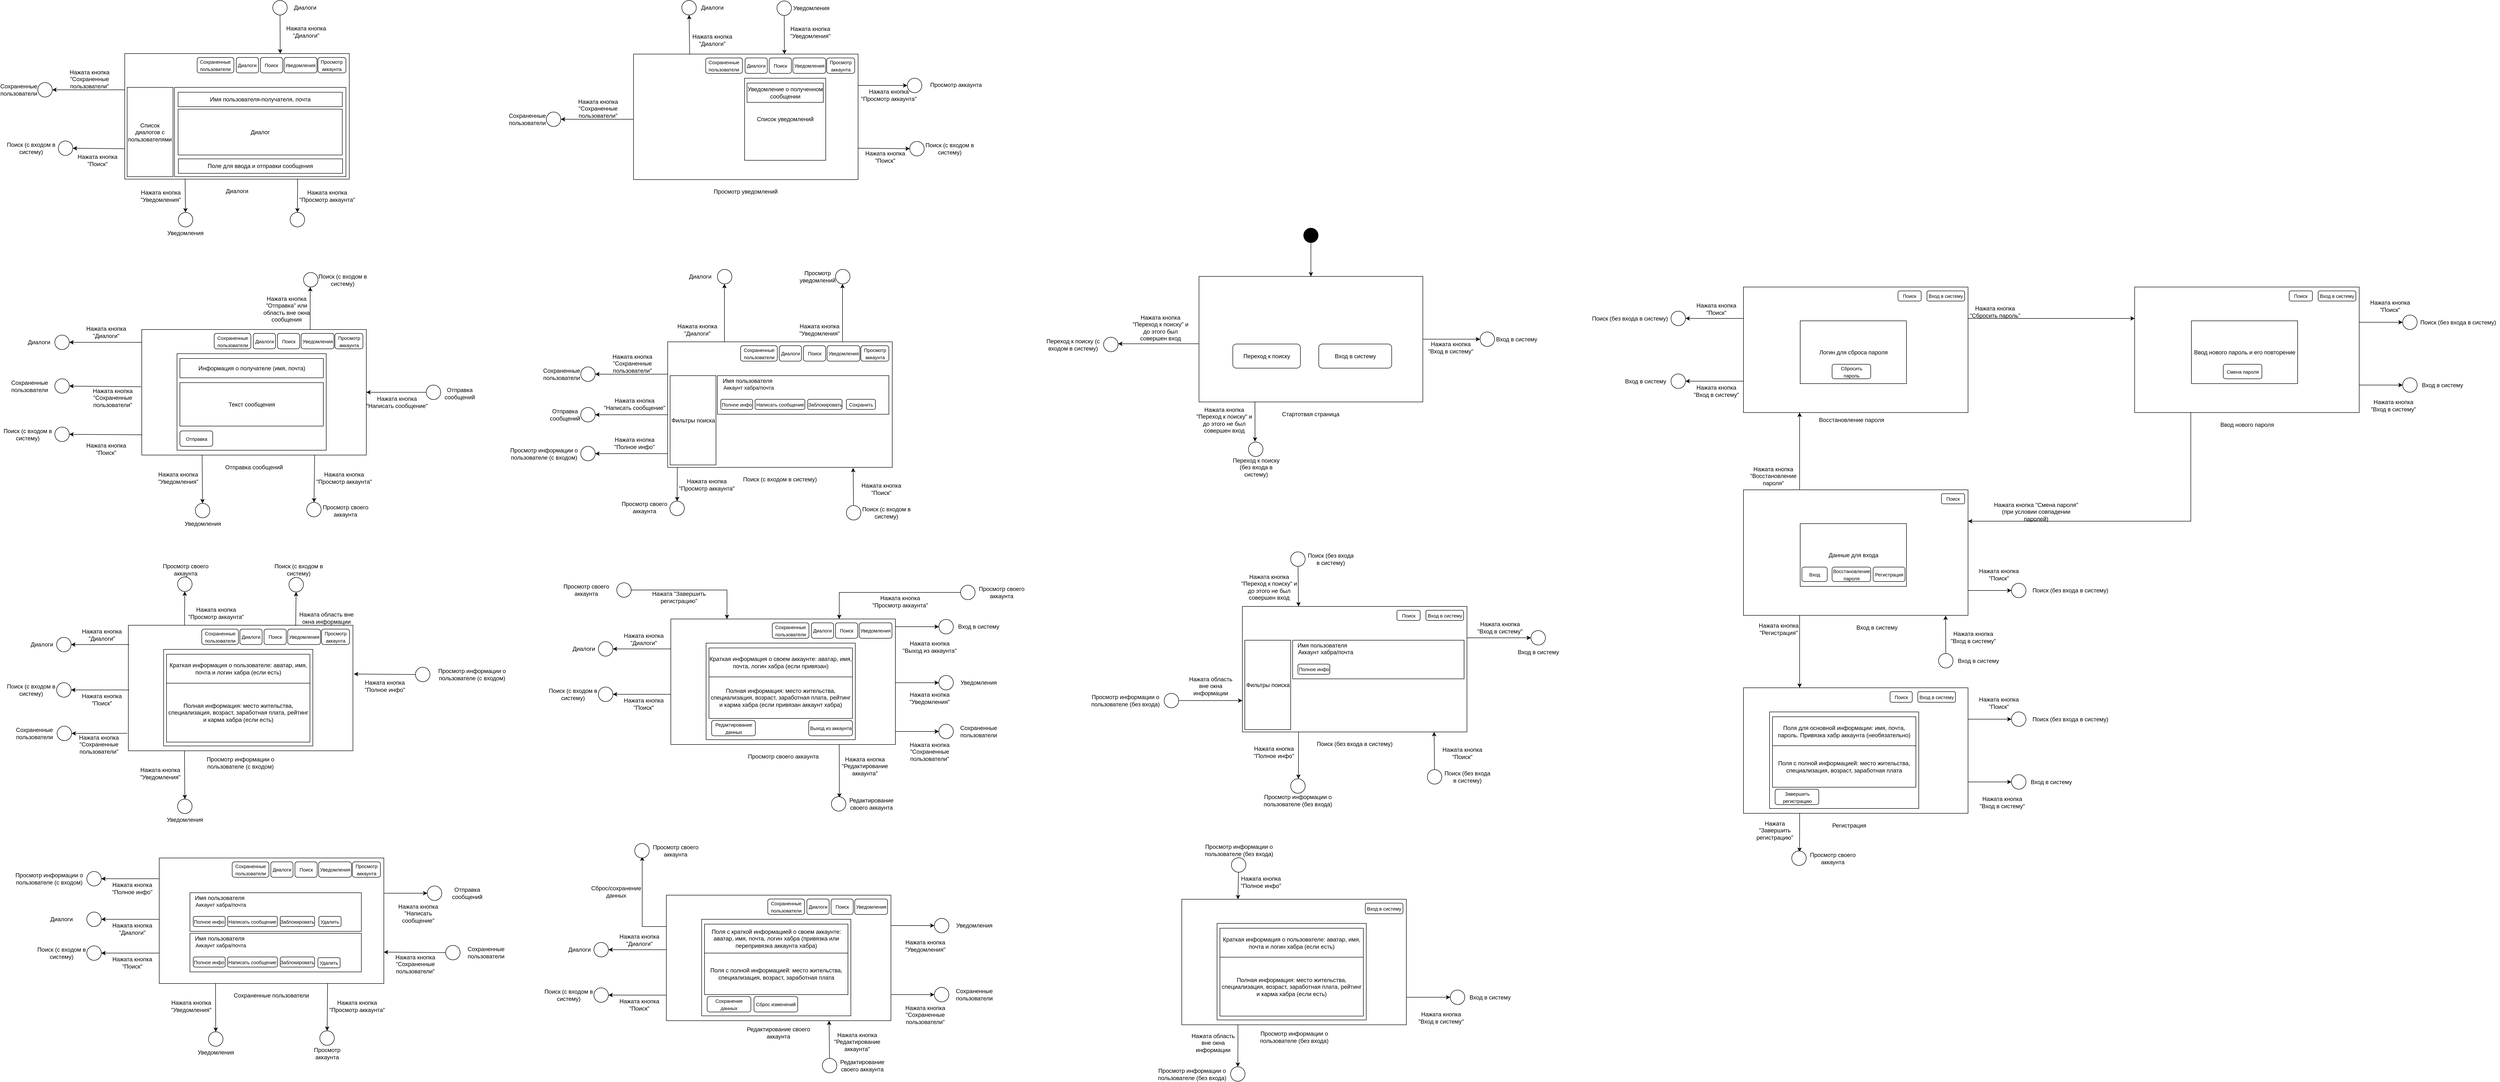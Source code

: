 <mxfile version="22.1.4" type="device">
  <diagram id="onA2VM0ke9PM5qHIyAdz" name="Страница — 1">
    <mxGraphModel dx="10231" dy="3544" grid="1" gridSize="10" guides="1" tooltips="1" connect="1" arrows="1" fold="1" page="1" pageScale="1" pageWidth="827" pageHeight="1169" math="0" shadow="0">
      <root>
        <mxCell id="0" />
        <mxCell id="1" parent="0" />
        <mxCell id="1lmrmKGu_N5sYzmFphA3-1" value="" style="rounded=0;whiteSpace=wrap;html=1;" vertex="1" parent="1">
          <mxGeometry x="-1527.37" y="653.5" width="463.48" height="260" as="geometry" />
        </mxCell>
        <mxCell id="1lmrmKGu_N5sYzmFphA3-2" value="Стартотвая страница" style="text;html=1;strokeColor=none;fillColor=none;align=center;verticalAlign=middle;whiteSpace=wrap;rounded=0;" vertex="1" parent="1">
          <mxGeometry x="-1385.63" y="923.5" width="180" height="30" as="geometry" />
        </mxCell>
        <mxCell id="1lmrmKGu_N5sYzmFphA3-3" value="Переход к поиску" style="rounded=1;whiteSpace=wrap;html=1;perimeterSpacing=0;" vertex="1" parent="1">
          <mxGeometry x="-1457.37" y="793.5" width="140" height="50" as="geometry" />
        </mxCell>
        <mxCell id="1lmrmKGu_N5sYzmFphA3-4" value="Вход в систему" style="rounded=1;whiteSpace=wrap;html=1;perimeterSpacing=0;" vertex="1" parent="1">
          <mxGeometry x="-1279.37" y="793.5" width="151" height="50" as="geometry" />
        </mxCell>
        <mxCell id="1lmrmKGu_N5sYzmFphA3-5" value="v" style="rounded=0;whiteSpace=wrap;html=1;" vertex="1" parent="1">
          <mxGeometry x="-1437.5" y="1337" width="465" height="260" as="geometry" />
        </mxCell>
        <mxCell id="1lmrmKGu_N5sYzmFphA3-6" value="Поиск (без входа в систему)" style="text;html=1;strokeColor=none;fillColor=none;align=center;verticalAlign=middle;whiteSpace=wrap;rounded=0;" vertex="1" parent="1">
          <mxGeometry x="-1295" y="1607" width="180" height="30" as="geometry" />
        </mxCell>
        <mxCell id="1lmrmKGu_N5sYzmFphA3-7" value="Фильтры поиска" style="rounded=0;whiteSpace=wrap;html=1;" vertex="1" parent="1">
          <mxGeometry x="-1432.5" y="1407" width="95" height="185" as="geometry" />
        </mxCell>
        <mxCell id="1lmrmKGu_N5sYzmFphA3-10" value="" style="rounded=0;whiteSpace=wrap;html=1;" vertex="1" parent="1">
          <mxGeometry x="-1333.5" y="1407" width="355" height="80" as="geometry" />
        </mxCell>
        <mxCell id="1lmrmKGu_N5sYzmFphA3-11" value="Имя пользователя" style="text;html=1;strokeColor=none;fillColor=none;align=center;verticalAlign=middle;whiteSpace=wrap;rounded=0;" vertex="1" parent="1">
          <mxGeometry x="-1327.5" y="1403" width="110" height="30" as="geometry" />
        </mxCell>
        <mxCell id="1lmrmKGu_N5sYzmFphA3-14" value="&lt;font style=&quot;font-size: 10px;&quot;&gt;Полное инфо&lt;/font&gt;" style="rounded=1;whiteSpace=wrap;html=1;" vertex="1" parent="1">
          <mxGeometry x="-1322.5" y="1456.5" width="66" height="21" as="geometry" />
        </mxCell>
        <mxCell id="1lmrmKGu_N5sYzmFphA3-15" value="Аккаунт хабра/почта" style="text;html=1;strokeColor=none;fillColor=none;align=left;verticalAlign=middle;whiteSpace=wrap;rounded=0;" vertex="1" parent="1">
          <mxGeometry x="-1324.5" y="1417" width="127" height="30" as="geometry" />
        </mxCell>
        <mxCell id="1lmrmKGu_N5sYzmFphA3-16" value="&lt;font style=&quot;font-size: 10px;&quot;&gt;Вход в систему&lt;/font&gt;" style="rounded=1;whiteSpace=wrap;html=1;" vertex="1" parent="1">
          <mxGeometry x="-1057.5" y="1345" width="78" height="21" as="geometry" />
        </mxCell>
        <mxCell id="1lmrmKGu_N5sYzmFphA3-18" value="Поиск (с входом в систему)" style="text;html=1;strokeColor=none;fillColor=none;align=center;verticalAlign=middle;whiteSpace=wrap;rounded=0;" vertex="1" parent="1">
          <mxGeometry x="-2485" y="1059" width="180" height="30" as="geometry" />
        </mxCell>
        <mxCell id="1lmrmKGu_N5sYzmFphA3-26" value="v" style="rounded=0;whiteSpace=wrap;html=1;" vertex="1" parent="1">
          <mxGeometry x="-2627.5" y="789" width="465" height="260" as="geometry" />
        </mxCell>
        <mxCell id="1lmrmKGu_N5sYzmFphA3-27" value="Фильтры поиска" style="rounded=0;whiteSpace=wrap;html=1;" vertex="1" parent="1">
          <mxGeometry x="-2622.5" y="859" width="95" height="185" as="geometry" />
        </mxCell>
        <mxCell id="1lmrmKGu_N5sYzmFphA3-35" value="" style="rounded=0;whiteSpace=wrap;html=1;" vertex="1" parent="1">
          <mxGeometry x="-2524.5" y="859" width="355" height="80" as="geometry" />
        </mxCell>
        <mxCell id="1lmrmKGu_N5sYzmFphA3-29" value="Имя пользователя" style="text;html=1;strokeColor=none;fillColor=none;align=center;verticalAlign=middle;whiteSpace=wrap;rounded=0;" vertex="1" parent="1">
          <mxGeometry x="-2517.5" y="855" width="110" height="30" as="geometry" />
        </mxCell>
        <mxCell id="1lmrmKGu_N5sYzmFphA3-30" value="&lt;font style=&quot;font-size: 10px;&quot;&gt;Полное инфо&lt;/font&gt;" style="rounded=1;whiteSpace=wrap;html=1;" vertex="1" parent="1">
          <mxGeometry x="-2517.5" y="908" width="66" height="21" as="geometry" />
        </mxCell>
        <mxCell id="1lmrmKGu_N5sYzmFphA3-31" value="&lt;font style=&quot;font-size: 11px;&quot;&gt;Аккаунт хабра/почта&lt;/font&gt;" style="text;html=1;strokeColor=none;fillColor=none;align=left;verticalAlign=middle;whiteSpace=wrap;rounded=0;" vertex="1" parent="1">
          <mxGeometry x="-2514.5" y="869" width="110" height="30" as="geometry" />
        </mxCell>
        <mxCell id="1lmrmKGu_N5sYzmFphA3-32" value="&lt;font style=&quot;font-size: 10px;&quot;&gt;Просмотр аккаунта&lt;/font&gt;" style="rounded=1;whiteSpace=wrap;html=1;" vertex="1" parent="1">
          <mxGeometry x="-2227.5" y="797" width="58" height="32" as="geometry" />
        </mxCell>
        <mxCell id="1lmrmKGu_N5sYzmFphA3-25" value="&lt;font style=&quot;font-size: 10px;&quot;&gt;Написать сообщение&lt;/font&gt;" style="rounded=1;whiteSpace=wrap;html=1;" vertex="1" parent="1">
          <mxGeometry x="-2446.5" y="908" width="103" height="21" as="geometry" />
        </mxCell>
        <mxCell id="1lmrmKGu_N5sYzmFphA3-33" value="&lt;span style=&quot;font-size: 10px;&quot;&gt;Заблокировать&lt;/span&gt;" style="rounded=1;whiteSpace=wrap;html=1;" vertex="1" parent="1">
          <mxGeometry x="-2337.5" y="908" width="71" height="21" as="geometry" />
        </mxCell>
        <mxCell id="1lmrmKGu_N5sYzmFphA3-34" value="&lt;font style=&quot;font-size: 10px;&quot;&gt;Сохранить&lt;/font&gt;" style="rounded=1;whiteSpace=wrap;html=1;" vertex="1" parent="1">
          <mxGeometry x="-2257.5" y="908" width="60" height="21" as="geometry" />
        </mxCell>
        <mxCell id="1lmrmKGu_N5sYzmFphA3-36" style="edgeStyle=orthogonalEdgeStyle;rounded=0;orthogonalLoop=1;jettySize=auto;html=1;exitX=0.5;exitY=1;exitDx=0;exitDy=0;" edge="1" parent="1" source="1lmrmKGu_N5sYzmFphA3-25" target="1lmrmKGu_N5sYzmFphA3-25">
          <mxGeometry relative="1" as="geometry" />
        </mxCell>
        <mxCell id="1lmrmKGu_N5sYzmFphA3-38" value="&lt;font style=&quot;font-size: 10px;&quot;&gt;Уведомления&lt;/font&gt;" style="rounded=1;whiteSpace=wrap;html=1;" vertex="1" parent="1">
          <mxGeometry x="-2297.5" y="797" width="68" height="32" as="geometry" />
        </mxCell>
        <mxCell id="1lmrmKGu_N5sYzmFphA3-39" value="&lt;span style=&quot;font-size: 10px;&quot;&gt;Диалоги&lt;/span&gt;" style="rounded=1;whiteSpace=wrap;html=1;" vertex="1" parent="1">
          <mxGeometry x="-2396.5" y="797" width="46" height="32" as="geometry" />
        </mxCell>
        <mxCell id="1lmrmKGu_N5sYzmFphA3-40" value="&lt;span style=&quot;font-size: 10px;&quot;&gt;Поиск&lt;/span&gt;" style="rounded=1;whiteSpace=wrap;html=1;" vertex="1" parent="1">
          <mxGeometry x="-2346.5" y="797" width="46" height="32" as="geometry" />
        </mxCell>
        <mxCell id="1lmrmKGu_N5sYzmFphA3-41" value="Диалоги" style="text;html=1;strokeColor=none;fillColor=none;align=center;verticalAlign=middle;whiteSpace=wrap;rounded=0;" vertex="1" parent="1">
          <mxGeometry x="-3609.25" y="462" width="180" height="30" as="geometry" />
        </mxCell>
        <mxCell id="1lmrmKGu_N5sYzmFphA3-42" value="v" style="rounded=0;whiteSpace=wrap;html=1;" vertex="1" parent="1">
          <mxGeometry x="-3751.75" y="192" width="465" height="260" as="geometry" />
        </mxCell>
        <mxCell id="1lmrmKGu_N5sYzmFphA3-43" value="Список диалогов с пользователями" style="rounded=0;whiteSpace=wrap;html=1;" vertex="1" parent="1">
          <mxGeometry x="-3746.75" y="262" width="95" height="185" as="geometry" />
        </mxCell>
        <mxCell id="1lmrmKGu_N5sYzmFphA3-44" value="" style="rounded=0;whiteSpace=wrap;html=1;" vertex="1" parent="1">
          <mxGeometry x="-3648.75" y="262" width="355" height="185" as="geometry" />
        </mxCell>
        <mxCell id="1lmrmKGu_N5sYzmFphA3-45" value="Имя пользователя-получателя, почта" style="text;html=1;strokeColor=default;fillColor=none;align=center;verticalAlign=middle;whiteSpace=wrap;rounded=0;" vertex="1" parent="1">
          <mxGeometry x="-3641.25" y="272" width="340" height="30" as="geometry" />
        </mxCell>
        <mxCell id="1lmrmKGu_N5sYzmFphA3-48" value="&lt;font style=&quot;font-size: 10px;&quot;&gt;Просмотр аккаунта&lt;/font&gt;" style="rounded=1;whiteSpace=wrap;html=1;" vertex="1" parent="1">
          <mxGeometry x="-3351.75" y="200" width="58" height="32" as="geometry" />
        </mxCell>
        <mxCell id="1lmrmKGu_N5sYzmFphA3-52" style="edgeStyle=orthogonalEdgeStyle;rounded=0;orthogonalLoop=1;jettySize=auto;html=1;exitX=0.5;exitY=1;exitDx=0;exitDy=0;" edge="1" parent="1">
          <mxGeometry relative="1" as="geometry">
            <mxPoint x="-3519.25" y="332" as="sourcePoint" />
            <mxPoint x="-3519.25" y="332" as="targetPoint" />
          </mxGeometry>
        </mxCell>
        <mxCell id="1lmrmKGu_N5sYzmFphA3-53" value="&lt;font style=&quot;font-size: 10px;&quot;&gt;Уведомления&lt;/font&gt;" style="rounded=1;whiteSpace=wrap;html=1;" vertex="1" parent="1">
          <mxGeometry x="-3421.75" y="200" width="68" height="32" as="geometry" />
        </mxCell>
        <mxCell id="1lmrmKGu_N5sYzmFphA3-54" value="&lt;span style=&quot;font-size: 10px;&quot;&gt;Диалоги&lt;/span&gt;" style="rounded=1;whiteSpace=wrap;html=1;" vertex="1" parent="1">
          <mxGeometry x="-3520.75" y="200" width="46" height="32" as="geometry" />
        </mxCell>
        <mxCell id="1lmrmKGu_N5sYzmFphA3-55" value="&lt;span style=&quot;font-size: 10px;&quot;&gt;Поиск&lt;/span&gt;" style="rounded=1;whiteSpace=wrap;html=1;" vertex="1" parent="1">
          <mxGeometry x="-3470.75" y="200" width="46" height="32" as="geometry" />
        </mxCell>
        <mxCell id="1lmrmKGu_N5sYzmFphA3-56" value="Диалог" style="text;html=1;strokeColor=default;fillColor=none;align=center;verticalAlign=middle;whiteSpace=wrap;rounded=0;" vertex="1" parent="1">
          <mxGeometry x="-3641.25" y="307" width="340" height="95" as="geometry" />
        </mxCell>
        <mxCell id="1lmrmKGu_N5sYzmFphA3-57" value="Поле для ввода и отправки сообщения" style="text;html=1;strokeColor=default;fillColor=none;align=center;verticalAlign=middle;whiteSpace=wrap;rounded=0;" vertex="1" parent="1">
          <mxGeometry x="-3640.75" y="410" width="340" height="30" as="geometry" />
        </mxCell>
        <mxCell id="1lmrmKGu_N5sYzmFphA3-58" value="Просмотр уведомлений" style="text;html=1;strokeColor=none;fillColor=none;align=center;verticalAlign=middle;whiteSpace=wrap;rounded=0;" vertex="1" parent="1">
          <mxGeometry x="-2555.75" y="463" width="180" height="30" as="geometry" />
        </mxCell>
        <mxCell id="1lmrmKGu_N5sYzmFphA3-59" value="" style="rounded=0;whiteSpace=wrap;html=1;" vertex="1" parent="1">
          <mxGeometry x="-2698.25" y="193" width="465" height="260" as="geometry" />
        </mxCell>
        <mxCell id="1lmrmKGu_N5sYzmFphA3-63" value="&lt;font style=&quot;font-size: 10px;&quot;&gt;Просмотр аккаунта&lt;/font&gt;" style="rounded=1;whiteSpace=wrap;html=1;" vertex="1" parent="1">
          <mxGeometry x="-2298.25" y="201" width="58" height="32" as="geometry" />
        </mxCell>
        <mxCell id="1lmrmKGu_N5sYzmFphA3-64" style="edgeStyle=orthogonalEdgeStyle;rounded=0;orthogonalLoop=1;jettySize=auto;html=1;exitX=0.5;exitY=1;exitDx=0;exitDy=0;" edge="1" parent="1">
          <mxGeometry relative="1" as="geometry">
            <mxPoint x="-2465.75" y="333" as="sourcePoint" />
            <mxPoint x="-2465.75" y="333" as="targetPoint" />
          </mxGeometry>
        </mxCell>
        <mxCell id="1lmrmKGu_N5sYzmFphA3-65" value="&lt;font style=&quot;font-size: 10px;&quot;&gt;Уведомления&lt;/font&gt;" style="rounded=1;whiteSpace=wrap;html=1;" vertex="1" parent="1">
          <mxGeometry x="-2368.25" y="201" width="68" height="32" as="geometry" />
        </mxCell>
        <mxCell id="1lmrmKGu_N5sYzmFphA3-66" value="&lt;span style=&quot;font-size: 10px;&quot;&gt;Диалоги&lt;/span&gt;" style="rounded=1;whiteSpace=wrap;html=1;" vertex="1" parent="1">
          <mxGeometry x="-2467.25" y="201" width="46" height="32" as="geometry" />
        </mxCell>
        <mxCell id="1lmrmKGu_N5sYzmFphA3-67" value="&lt;span style=&quot;font-size: 10px;&quot;&gt;Поиск&lt;/span&gt;" style="rounded=1;whiteSpace=wrap;html=1;" vertex="1" parent="1">
          <mxGeometry x="-2417.25" y="201" width="46" height="32" as="geometry" />
        </mxCell>
        <mxCell id="1lmrmKGu_N5sYzmFphA3-70" value="Список уведомлений" style="rounded=0;whiteSpace=wrap;html=1;" vertex="1" parent="1">
          <mxGeometry x="-2468.25" y="243" width="168" height="170" as="geometry" />
        </mxCell>
        <mxCell id="1lmrmKGu_N5sYzmFphA3-71" value="Уведомление о полученном сообщении" style="rounded=0;whiteSpace=wrap;html=1;" vertex="1" parent="1">
          <mxGeometry x="-2463.25" y="253" width="158" height="40" as="geometry" />
        </mxCell>
        <mxCell id="1lmrmKGu_N5sYzmFphA3-72" value="Отправка сообщений" style="text;html=1;strokeColor=none;fillColor=none;align=center;verticalAlign=middle;whiteSpace=wrap;rounded=0;" vertex="1" parent="1">
          <mxGeometry x="-3574" y="1033.5" width="180" height="30" as="geometry" />
        </mxCell>
        <mxCell id="1lmrmKGu_N5sYzmFphA3-73" value="" style="rounded=0;whiteSpace=wrap;html=1;" vertex="1" parent="1">
          <mxGeometry x="-3716.5" y="763.5" width="465" height="260" as="geometry" />
        </mxCell>
        <mxCell id="1lmrmKGu_N5sYzmFphA3-74" value="&lt;font style=&quot;font-size: 10px;&quot;&gt;Просмотр аккаунта&lt;/font&gt;" style="rounded=1;whiteSpace=wrap;html=1;" vertex="1" parent="1">
          <mxGeometry x="-3316.5" y="771.5" width="58" height="32" as="geometry" />
        </mxCell>
        <mxCell id="1lmrmKGu_N5sYzmFphA3-75" style="edgeStyle=orthogonalEdgeStyle;rounded=0;orthogonalLoop=1;jettySize=auto;html=1;exitX=0.5;exitY=1;exitDx=0;exitDy=0;" edge="1" parent="1">
          <mxGeometry relative="1" as="geometry">
            <mxPoint x="-3484" y="903.5" as="sourcePoint" />
            <mxPoint x="-3484" y="903.5" as="targetPoint" />
          </mxGeometry>
        </mxCell>
        <mxCell id="1lmrmKGu_N5sYzmFphA3-76" value="&lt;font style=&quot;font-size: 10px;&quot;&gt;Уведомления&lt;/font&gt;" style="rounded=1;whiteSpace=wrap;html=1;" vertex="1" parent="1">
          <mxGeometry x="-3386.5" y="771.5" width="68" height="32" as="geometry" />
        </mxCell>
        <mxCell id="1lmrmKGu_N5sYzmFphA3-77" value="&lt;span style=&quot;font-size: 10px;&quot;&gt;Диалоги&lt;/span&gt;" style="rounded=1;whiteSpace=wrap;html=1;" vertex="1" parent="1">
          <mxGeometry x="-3485.5" y="771.5" width="46" height="32" as="geometry" />
        </mxCell>
        <mxCell id="1lmrmKGu_N5sYzmFphA3-78" value="&lt;span style=&quot;font-size: 10px;&quot;&gt;Поиск&lt;/span&gt;" style="rounded=1;whiteSpace=wrap;html=1;" vertex="1" parent="1">
          <mxGeometry x="-3435.5" y="771.5" width="46" height="32" as="geometry" />
        </mxCell>
        <mxCell id="1lmrmKGu_N5sYzmFphA3-79" value="" style="rounded=0;whiteSpace=wrap;html=1;" vertex="1" parent="1">
          <mxGeometry x="-3643.5" y="813.5" width="309" height="200" as="geometry" />
        </mxCell>
        <mxCell id="1lmrmKGu_N5sYzmFphA3-81" value="Информация о получателе (имя, почта)" style="rounded=0;whiteSpace=wrap;html=1;" vertex="1" parent="1">
          <mxGeometry x="-3637.5" y="823.5" width="297" height="40" as="geometry" />
        </mxCell>
        <mxCell id="1lmrmKGu_N5sYzmFphA3-82" value="Текст сообщения" style="rounded=0;whiteSpace=wrap;html=1;" vertex="1" parent="1">
          <mxGeometry x="-3637.5" y="873.5" width="297" height="90" as="geometry" />
        </mxCell>
        <mxCell id="1lmrmKGu_N5sYzmFphA3-83" value="&lt;font style=&quot;font-size: 10px;&quot;&gt;Отправка&lt;/font&gt;" style="rounded=1;whiteSpace=wrap;html=1;" vertex="1" parent="1">
          <mxGeometry x="-3637.5" y="973.5" width="68" height="32" as="geometry" />
        </mxCell>
        <mxCell id="1lmrmKGu_N5sYzmFphA3-84" value="Просмотр информации о пользователе (с входом)" style="text;html=1;strokeColor=none;fillColor=none;align=center;verticalAlign=middle;whiteSpace=wrap;rounded=0;" vertex="1" parent="1">
          <mxGeometry x="-3601.75" y="1646" width="180" height="30" as="geometry" />
        </mxCell>
        <mxCell id="1lmrmKGu_N5sYzmFphA3-85" value="" style="rounded=0;whiteSpace=wrap;html=1;" vertex="1" parent="1">
          <mxGeometry x="-3744.25" y="1376" width="465" height="260" as="geometry" />
        </mxCell>
        <mxCell id="1lmrmKGu_N5sYzmFphA3-86" value="&lt;font style=&quot;font-size: 10px;&quot;&gt;Просмотр аккаунта&lt;/font&gt;" style="rounded=1;whiteSpace=wrap;html=1;" vertex="1" parent="1">
          <mxGeometry x="-3344.25" y="1384" width="58" height="32" as="geometry" />
        </mxCell>
        <mxCell id="1lmrmKGu_N5sYzmFphA3-87" style="edgeStyle=orthogonalEdgeStyle;rounded=0;orthogonalLoop=1;jettySize=auto;html=1;exitX=0.5;exitY=1;exitDx=0;exitDy=0;" edge="1" parent="1">
          <mxGeometry relative="1" as="geometry">
            <mxPoint x="-3511.75" y="1516" as="sourcePoint" />
            <mxPoint x="-3511.75" y="1516" as="targetPoint" />
          </mxGeometry>
        </mxCell>
        <mxCell id="1lmrmKGu_N5sYzmFphA3-88" value="&lt;font style=&quot;font-size: 10px;&quot;&gt;Уведомления&lt;/font&gt;" style="rounded=1;whiteSpace=wrap;html=1;" vertex="1" parent="1">
          <mxGeometry x="-3414.25" y="1384" width="68" height="32" as="geometry" />
        </mxCell>
        <mxCell id="1lmrmKGu_N5sYzmFphA3-89" value="&lt;span style=&quot;font-size: 10px;&quot;&gt;Диалоги&lt;/span&gt;" style="rounded=1;whiteSpace=wrap;html=1;" vertex="1" parent="1">
          <mxGeometry x="-3513.25" y="1384" width="46" height="32" as="geometry" />
        </mxCell>
        <mxCell id="1lmrmKGu_N5sYzmFphA3-90" value="&lt;span style=&quot;font-size: 10px;&quot;&gt;Поиск&lt;/span&gt;" style="rounded=1;whiteSpace=wrap;html=1;" vertex="1" parent="1">
          <mxGeometry x="-3463.25" y="1384" width="46" height="32" as="geometry" />
        </mxCell>
        <mxCell id="1lmrmKGu_N5sYzmFphA3-91" value="" style="rounded=0;whiteSpace=wrap;html=1;" vertex="1" parent="1">
          <mxGeometry x="-3671.25" y="1426" width="309" height="200" as="geometry" />
        </mxCell>
        <mxCell id="1lmrmKGu_N5sYzmFphA3-92" value="Краткая информация о пользователе: аватар, имя, почта и логин хабра (если есть)" style="rounded=0;whiteSpace=wrap;html=1;" vertex="1" parent="1">
          <mxGeometry x="-3665.25" y="1436" width="297" height="60" as="geometry" />
        </mxCell>
        <mxCell id="1lmrmKGu_N5sYzmFphA3-93" value="Полная информация: место жительства, специализация, возраст, заработная плата, рейтинг и карма хабра (если есть)" style="rounded=0;whiteSpace=wrap;html=1;" vertex="1" parent="1">
          <mxGeometry x="-3665.25" y="1496" width="297" height="122" as="geometry" />
        </mxCell>
        <mxCell id="1lmrmKGu_N5sYzmFphA3-106" value="Просмотр информации о пользователе (без входа)" style="text;html=1;strokeColor=none;fillColor=none;align=center;verticalAlign=middle;whiteSpace=wrap;rounded=0;" vertex="1" parent="1">
          <mxGeometry x="-1420.5" y="2213.5" width="180" height="30" as="geometry" />
        </mxCell>
        <mxCell id="1lmrmKGu_N5sYzmFphA3-107" value="" style="rounded=0;whiteSpace=wrap;html=1;" vertex="1" parent="1">
          <mxGeometry x="-1563" y="1943.5" width="465" height="260" as="geometry" />
        </mxCell>
        <mxCell id="1lmrmKGu_N5sYzmFphA3-108" value="&lt;font style=&quot;font-size: 10px;&quot;&gt;Вход в систему&lt;/font&gt;" style="rounded=1;whiteSpace=wrap;html=1;" vertex="1" parent="1">
          <mxGeometry x="-1183" y="1951.5" width="78" height="22" as="geometry" />
        </mxCell>
        <mxCell id="1lmrmKGu_N5sYzmFphA3-109" style="edgeStyle=orthogonalEdgeStyle;rounded=0;orthogonalLoop=1;jettySize=auto;html=1;exitX=0.5;exitY=1;exitDx=0;exitDy=0;" edge="1" parent="1">
          <mxGeometry relative="1" as="geometry">
            <mxPoint x="-1330.5" y="2083.5" as="sourcePoint" />
            <mxPoint x="-1330.5" y="2083.5" as="targetPoint" />
          </mxGeometry>
        </mxCell>
        <mxCell id="1lmrmKGu_N5sYzmFphA3-113" value="" style="rounded=0;whiteSpace=wrap;html=1;" vertex="1" parent="1">
          <mxGeometry x="-1490" y="1993.5" width="309" height="200" as="geometry" />
        </mxCell>
        <mxCell id="1lmrmKGu_N5sYzmFphA3-114" value="Краткая информация о пользователе: аватар, имя, почта и логин хабра (если есть)" style="rounded=0;whiteSpace=wrap;html=1;" vertex="1" parent="1">
          <mxGeometry x="-1484" y="2003.5" width="297" height="60" as="geometry" />
        </mxCell>
        <mxCell id="1lmrmKGu_N5sYzmFphA3-115" value="Полная информация: место жительства, специализация, возраст, заработная плата, рейтинг и карма хабра (если есть)" style="rounded=0;whiteSpace=wrap;html=1;" vertex="1" parent="1">
          <mxGeometry x="-1484" y="2063.5" width="297" height="122" as="geometry" />
        </mxCell>
        <mxCell id="1lmrmKGu_N5sYzmFphA3-116" value="Просмотр своего аккаунта" style="text;html=1;strokeColor=none;fillColor=none;align=center;verticalAlign=middle;whiteSpace=wrap;rounded=0;" vertex="1" parent="1">
          <mxGeometry x="-2478.5" y="1633" width="180" height="30" as="geometry" />
        </mxCell>
        <mxCell id="1lmrmKGu_N5sYzmFphA3-117" value="" style="rounded=0;whiteSpace=wrap;html=1;" vertex="1" parent="1">
          <mxGeometry x="-2621" y="1363" width="465" height="260" as="geometry" />
        </mxCell>
        <mxCell id="1lmrmKGu_N5sYzmFphA3-119" style="edgeStyle=orthogonalEdgeStyle;rounded=0;orthogonalLoop=1;jettySize=auto;html=1;exitX=0.5;exitY=1;exitDx=0;exitDy=0;" edge="1" parent="1">
          <mxGeometry relative="1" as="geometry">
            <mxPoint x="-2388.5" y="1503" as="sourcePoint" />
            <mxPoint x="-2388.5" y="1503" as="targetPoint" />
          </mxGeometry>
        </mxCell>
        <mxCell id="1lmrmKGu_N5sYzmFphA3-120" value="&lt;font style=&quot;font-size: 10px;&quot;&gt;Уведомления&lt;/font&gt;" style="rounded=1;whiteSpace=wrap;html=1;" vertex="1" parent="1">
          <mxGeometry x="-2231" y="1371" width="68" height="32" as="geometry" />
        </mxCell>
        <mxCell id="1lmrmKGu_N5sYzmFphA3-121" value="&lt;span style=&quot;font-size: 10px;&quot;&gt;Диалоги&lt;/span&gt;" style="rounded=1;whiteSpace=wrap;html=1;" vertex="1" parent="1">
          <mxGeometry x="-2330" y="1371" width="46" height="32" as="geometry" />
        </mxCell>
        <mxCell id="1lmrmKGu_N5sYzmFphA3-122" value="&lt;span style=&quot;font-size: 10px;&quot;&gt;Поиск&lt;/span&gt;" style="rounded=1;whiteSpace=wrap;html=1;" vertex="1" parent="1">
          <mxGeometry x="-2280" y="1371" width="46" height="32" as="geometry" />
        </mxCell>
        <mxCell id="1lmrmKGu_N5sYzmFphA3-123" value="" style="rounded=0;whiteSpace=wrap;html=1;" vertex="1" parent="1">
          <mxGeometry x="-2548" y="1413" width="309" height="200" as="geometry" />
        </mxCell>
        <mxCell id="1lmrmKGu_N5sYzmFphA3-124" value="Краткая информация о своем аккаунте: аватар, имя, почта, логин хабра (если привязан)" style="rounded=0;whiteSpace=wrap;html=1;" vertex="1" parent="1">
          <mxGeometry x="-2542" y="1423" width="297" height="60" as="geometry" />
        </mxCell>
        <mxCell id="1lmrmKGu_N5sYzmFphA3-125" value="Полная информация: место жительства, специализация, возраст, заработная плата, рейтинг и карма хабра (если привязан аккаунт хабра)" style="rounded=0;whiteSpace=wrap;html=1;" vertex="1" parent="1">
          <mxGeometry x="-2542" y="1483" width="297" height="86" as="geometry" />
        </mxCell>
        <mxCell id="1lmrmKGu_N5sYzmFphA3-126" value="&lt;font style=&quot;font-size: 10px;&quot;&gt;Редактирование данных&lt;/font&gt;" style="rounded=1;whiteSpace=wrap;html=1;" vertex="1" parent="1">
          <mxGeometry x="-2536.5" y="1573" width="90.5" height="32" as="geometry" />
        </mxCell>
        <mxCell id="1lmrmKGu_N5sYzmFphA3-127" value="Редактирование своего аккаунта" style="text;html=1;strokeColor=none;fillColor=none;align=center;verticalAlign=middle;whiteSpace=wrap;rounded=0;" vertex="1" parent="1">
          <mxGeometry x="-2487.75" y="2205" width="180" height="30" as="geometry" />
        </mxCell>
        <mxCell id="1lmrmKGu_N5sYzmFphA3-128" value="" style="rounded=0;whiteSpace=wrap;html=1;" vertex="1" parent="1">
          <mxGeometry x="-2630.25" y="1935" width="465" height="260" as="geometry" />
        </mxCell>
        <mxCell id="1lmrmKGu_N5sYzmFphA3-130" style="edgeStyle=orthogonalEdgeStyle;rounded=0;orthogonalLoop=1;jettySize=auto;html=1;exitX=0.5;exitY=1;exitDx=0;exitDy=0;" edge="1" parent="1">
          <mxGeometry relative="1" as="geometry">
            <mxPoint x="-2397.75" y="2075" as="sourcePoint" />
            <mxPoint x="-2397.75" y="2075" as="targetPoint" />
          </mxGeometry>
        </mxCell>
        <mxCell id="1lmrmKGu_N5sYzmFphA3-131" value="&lt;font style=&quot;font-size: 10px;&quot;&gt;Уведомления&lt;/font&gt;" style="rounded=1;whiteSpace=wrap;html=1;" vertex="1" parent="1">
          <mxGeometry x="-2240.25" y="1943" width="68" height="32" as="geometry" />
        </mxCell>
        <mxCell id="1lmrmKGu_N5sYzmFphA3-132" value="&lt;span style=&quot;font-size: 10px;&quot;&gt;Диалоги&lt;/span&gt;" style="rounded=1;whiteSpace=wrap;html=1;" vertex="1" parent="1">
          <mxGeometry x="-2339.25" y="1943" width="46" height="32" as="geometry" />
        </mxCell>
        <mxCell id="1lmrmKGu_N5sYzmFphA3-133" value="&lt;span style=&quot;font-size: 10px;&quot;&gt;Поиск&lt;/span&gt;" style="rounded=1;whiteSpace=wrap;html=1;" vertex="1" parent="1">
          <mxGeometry x="-2289.25" y="1943" width="46" height="32" as="geometry" />
        </mxCell>
        <mxCell id="1lmrmKGu_N5sYzmFphA3-134" value="" style="rounded=0;whiteSpace=wrap;html=1;" vertex="1" parent="1">
          <mxGeometry x="-2557.25" y="1985" width="309" height="200" as="geometry" />
        </mxCell>
        <mxCell id="1lmrmKGu_N5sYzmFphA3-135" value="Поля с краткой информацией о своем аккаунте: аватар, имя, почта, логин хабра (привязка или перепривязка аккаунта хабра)" style="rounded=0;whiteSpace=wrap;html=1;" vertex="1" parent="1">
          <mxGeometry x="-2551.25" y="1995" width="297" height="60" as="geometry" />
        </mxCell>
        <mxCell id="1lmrmKGu_N5sYzmFphA3-136" value="Поля с полной информацией: место жительства, специализация, возраст, заработная плата" style="rounded=0;whiteSpace=wrap;html=1;" vertex="1" parent="1">
          <mxGeometry x="-2551.25" y="2055" width="297" height="86" as="geometry" />
        </mxCell>
        <mxCell id="1lmrmKGu_N5sYzmFphA3-137" value="&lt;font style=&quot;font-size: 10px;&quot;&gt;Сохранение данных&lt;/font&gt;" style="rounded=1;whiteSpace=wrap;html=1;" vertex="1" parent="1">
          <mxGeometry x="-2545.75" y="2145" width="90.5" height="32" as="geometry" />
        </mxCell>
        <mxCell id="1lmrmKGu_N5sYzmFphA3-138" value="&lt;span style=&quot;font-size: 10px;&quot;&gt;Поиск&lt;/span&gt;" style="rounded=1;whiteSpace=wrap;html=1;" vertex="1" parent="1">
          <mxGeometry x="-1117.5" y="1345" width="48" height="21" as="geometry" />
        </mxCell>
        <mxCell id="1lmrmKGu_N5sYzmFphA3-139" value="v" style="rounded=0;whiteSpace=wrap;html=1;" vertex="1" parent="1">
          <mxGeometry x="-400" y="1095.5" width="465" height="260" as="geometry" />
        </mxCell>
        <mxCell id="1lmrmKGu_N5sYzmFphA3-140" value="Вход в систему" style="text;html=1;strokeColor=none;fillColor=none;align=center;verticalAlign=middle;whiteSpace=wrap;rounded=0;" vertex="1" parent="1">
          <mxGeometry x="-170" y="1365.5" width="92.5" height="30" as="geometry" />
        </mxCell>
        <mxCell id="1lmrmKGu_N5sYzmFphA3-142" value="Данные для входа" style="rounded=0;whiteSpace=wrap;html=1;" vertex="1" parent="1">
          <mxGeometry x="-282.5" y="1165.5" width="220" height="130" as="geometry" />
        </mxCell>
        <mxCell id="1lmrmKGu_N5sYzmFphA3-144" value="&lt;font style=&quot;font-size: 10px;&quot;&gt;Вход&lt;/font&gt;" style="rounded=1;whiteSpace=wrap;html=1;" vertex="1" parent="1">
          <mxGeometry x="-279" y="1255.5" width="52.5" height="30" as="geometry" />
        </mxCell>
        <mxCell id="1lmrmKGu_N5sYzmFphA3-147" value="&lt;span style=&quot;font-size: 10px;&quot;&gt;Поиск&lt;/span&gt;" style="rounded=1;whiteSpace=wrap;html=1;" vertex="1" parent="1">
          <mxGeometry x="10" y="1103.5" width="48" height="21" as="geometry" />
        </mxCell>
        <mxCell id="1lmrmKGu_N5sYzmFphA3-148" value="&lt;font style=&quot;font-size: 10px;&quot;&gt;Регистрация&lt;/font&gt;" style="rounded=1;whiteSpace=wrap;html=1;" vertex="1" parent="1">
          <mxGeometry x="-131.5" y="1255.5" width="66" height="30" as="geometry" />
        </mxCell>
        <mxCell id="1lmrmKGu_N5sYzmFphA3-149" value="&lt;font style=&quot;font-size: 10px;&quot;&gt;Восстановление пароля&lt;/font&gt;" style="rounded=1;whiteSpace=wrap;html=1;" vertex="1" parent="1">
          <mxGeometry x="-216.5" y="1255.5" width="80" height="30" as="geometry" />
        </mxCell>
        <mxCell id="1lmrmKGu_N5sYzmFphA3-150" value="v" style="rounded=0;whiteSpace=wrap;html=1;" vertex="1" parent="1">
          <mxGeometry x="-400" y="675.5" width="465" height="260" as="geometry" />
        </mxCell>
        <mxCell id="1lmrmKGu_N5sYzmFphA3-151" value="Восстановление пароля" style="text;html=1;strokeColor=none;fillColor=none;align=center;verticalAlign=middle;whiteSpace=wrap;rounded=0;" vertex="1" parent="1">
          <mxGeometry x="-266.5" y="935.5" width="180" height="30" as="geometry" />
        </mxCell>
        <mxCell id="1lmrmKGu_N5sYzmFphA3-152" value="Логин для сброса пароля" style="rounded=0;whiteSpace=wrap;html=1;" vertex="1" parent="1">
          <mxGeometry x="-282.5" y="745.5" width="220" height="130" as="geometry" />
        </mxCell>
        <mxCell id="1lmrmKGu_N5sYzmFphA3-154" value="&lt;font style=&quot;font-size: 10px;&quot;&gt;Вход в систему&lt;/font&gt;" style="rounded=1;whiteSpace=wrap;html=1;" vertex="1" parent="1">
          <mxGeometry x="-20" y="683.5" width="78" height="21" as="geometry" />
        </mxCell>
        <mxCell id="1lmrmKGu_N5sYzmFphA3-155" value="&lt;span style=&quot;font-size: 10px;&quot;&gt;Поиск&lt;/span&gt;" style="rounded=1;whiteSpace=wrap;html=1;" vertex="1" parent="1">
          <mxGeometry x="-80" y="683.5" width="48" height="21" as="geometry" />
        </mxCell>
        <mxCell id="1lmrmKGu_N5sYzmFphA3-157" value="&lt;font style=&quot;font-size: 10px;&quot;&gt;Сбросить пароль&lt;/font&gt;" style="rounded=1;whiteSpace=wrap;html=1;" vertex="1" parent="1">
          <mxGeometry x="-216.5" y="835.5" width="80" height="30" as="geometry" />
        </mxCell>
        <mxCell id="1lmrmKGu_N5sYzmFphA3-158" value="Регистрация" style="text;html=1;strokeColor=none;fillColor=none;align=center;verticalAlign=middle;whiteSpace=wrap;rounded=0;" vertex="1" parent="1">
          <mxGeometry x="-271" y="1775.5" width="180" height="30" as="geometry" />
        </mxCell>
        <mxCell id="1lmrmKGu_N5sYzmFphA3-159" value="" style="rounded=0;whiteSpace=wrap;html=1;" vertex="1" parent="1">
          <mxGeometry x="-400" y="1505.5" width="465" height="260" as="geometry" />
        </mxCell>
        <mxCell id="1lmrmKGu_N5sYzmFphA3-160" value="&lt;font style=&quot;font-size: 10px;&quot;&gt;Вход в систему&lt;/font&gt;" style="rounded=1;whiteSpace=wrap;html=1;" vertex="1" parent="1">
          <mxGeometry x="-39" y="1513.5" width="78" height="22" as="geometry" />
        </mxCell>
        <mxCell id="1lmrmKGu_N5sYzmFphA3-161" style="edgeStyle=orthogonalEdgeStyle;rounded=0;orthogonalLoop=1;jettySize=auto;html=1;exitX=0.5;exitY=1;exitDx=0;exitDy=0;" edge="1" parent="1">
          <mxGeometry relative="1" as="geometry">
            <mxPoint x="-186.5" y="1645.5" as="sourcePoint" />
            <mxPoint x="-186.5" y="1645.5" as="targetPoint" />
          </mxGeometry>
        </mxCell>
        <mxCell id="1lmrmKGu_N5sYzmFphA3-164" value="&lt;span style=&quot;font-size: 10px;&quot;&gt;Поиск&lt;/span&gt;" style="rounded=1;whiteSpace=wrap;html=1;" vertex="1" parent="1">
          <mxGeometry x="-96.5" y="1513.5" width="46" height="22" as="geometry" />
        </mxCell>
        <mxCell id="1lmrmKGu_N5sYzmFphA3-165" value="" style="rounded=0;whiteSpace=wrap;html=1;" vertex="1" parent="1">
          <mxGeometry x="-346" y="1555.5" width="309" height="200" as="geometry" />
        </mxCell>
        <mxCell id="1lmrmKGu_N5sYzmFphA3-166" value="Поля для основной информации: имя, почта, пароль. Привязка хабр аккаунта (необязательно)" style="rounded=0;whiteSpace=wrap;html=1;" vertex="1" parent="1">
          <mxGeometry x="-340" y="1565.5" width="297" height="60" as="geometry" />
        </mxCell>
        <mxCell id="1lmrmKGu_N5sYzmFphA3-167" value="Поля с полной информацией: место жительства, специализация, возраст, заработная плата" style="rounded=0;whiteSpace=wrap;html=1;" vertex="1" parent="1">
          <mxGeometry x="-340" y="1625.5" width="297" height="86" as="geometry" />
        </mxCell>
        <mxCell id="1lmrmKGu_N5sYzmFphA3-168" value="&lt;font style=&quot;font-size: 10px;&quot;&gt;Завершить регистрацию&lt;/font&gt;" style="rounded=1;whiteSpace=wrap;html=1;" vertex="1" parent="1">
          <mxGeometry x="-334.5" y="1715.5" width="90.5" height="32" as="geometry" />
        </mxCell>
        <mxCell id="1lmrmKGu_N5sYzmFphA3-169" value="" style="ellipse;fillColor=strokeColor;html=1;" vertex="1" parent="1">
          <mxGeometry x="-1310.63" y="553.5" width="30" height="30" as="geometry" />
        </mxCell>
        <mxCell id="1lmrmKGu_N5sYzmFphA3-170" value="" style="endArrow=classic;html=1;rounded=0;exitX=0.5;exitY=1;exitDx=0;exitDy=0;entryX=0.5;entryY=0;entryDx=0;entryDy=0;" edge="1" parent="1" source="1lmrmKGu_N5sYzmFphA3-169" target="1lmrmKGu_N5sYzmFphA3-1">
          <mxGeometry width="50" height="50" relative="1" as="geometry">
            <mxPoint x="-1877.37" y="1113.5" as="sourcePoint" />
            <mxPoint x="-1827.37" y="1063.5" as="targetPoint" />
          </mxGeometry>
        </mxCell>
        <mxCell id="1lmrmKGu_N5sYzmFphA3-171" value="" style="endArrow=classic;html=1;rounded=0;exitX=0.25;exitY=1;exitDx=0;exitDy=0;" edge="1" parent="1" source="1lmrmKGu_N5sYzmFphA3-1">
          <mxGeometry width="50" height="50" relative="1" as="geometry">
            <mxPoint x="-1365.37" y="1255.5" as="sourcePoint" />
            <mxPoint x="-1411.37" y="995.5" as="targetPoint" />
          </mxGeometry>
        </mxCell>
        <mxCell id="1lmrmKGu_N5sYzmFphA3-173" value="" style="endArrow=classic;html=1;rounded=0;entryX=1;entryY=0.75;entryDx=0;entryDy=0;" edge="1" parent="1">
          <mxGeometry width="50" height="50" relative="1" as="geometry">
            <mxPoint x="-1527.37" y="793" as="sourcePoint" />
            <mxPoint x="-1694.87" y="793" as="targetPoint" />
          </mxGeometry>
        </mxCell>
        <mxCell id="1lmrmKGu_N5sYzmFphA3-174" value="Переход к поиску (с входом в систему)" style="text;html=1;strokeColor=none;fillColor=none;align=center;verticalAlign=middle;whiteSpace=wrap;rounded=0;" vertex="1" parent="1">
          <mxGeometry x="-1847.87" y="779.5" width="120" height="30" as="geometry" />
        </mxCell>
        <mxCell id="1lmrmKGu_N5sYzmFphA3-175" value="" style="endArrow=classic;html=1;rounded=0;exitX=1;exitY=0.5;exitDx=0;exitDy=0;" edge="1" parent="1" source="1lmrmKGu_N5sYzmFphA3-1" target="1lmrmKGu_N5sYzmFphA3-576">
          <mxGeometry width="50" height="50" relative="1" as="geometry">
            <mxPoint x="-845.37" y="1165.5" as="sourcePoint" />
            <mxPoint x="-1015.37" y="745.5" as="targetPoint" />
          </mxGeometry>
        </mxCell>
        <mxCell id="1lmrmKGu_N5sYzmFphA3-177" value="" style="endArrow=classic;html=1;rounded=0;exitX=1;exitY=0.25;exitDx=0;exitDy=0;edgeStyle=orthogonalEdgeStyle;" edge="1" parent="1" source="1lmrmKGu_N5sYzmFphA3-5">
          <mxGeometry width="50" height="50" relative="1" as="geometry">
            <mxPoint x="-770" y="1280.57" as="sourcePoint" />
            <mxPoint x="-840" y="1402" as="targetPoint" />
          </mxGeometry>
        </mxCell>
        <mxCell id="1lmrmKGu_N5sYzmFphA3-178" value="Нажата кнопка &quot;Вход в систему&quot;" style="text;html=1;strokeColor=none;fillColor=none;align=center;verticalAlign=middle;whiteSpace=wrap;rounded=0;" vertex="1" parent="1">
          <mxGeometry x="-960" y="1366" width="112" height="30" as="geometry" />
        </mxCell>
        <mxCell id="1lmrmKGu_N5sYzmFphA3-179" value="" style="endArrow=classic;html=1;rounded=0;exitX=0.25;exitY=0;exitDx=0;exitDy=0;entryX=0.25;entryY=1;entryDx=0;entryDy=0;" edge="1" parent="1" source="1lmrmKGu_N5sYzmFphA3-139" target="1lmrmKGu_N5sYzmFphA3-150">
          <mxGeometry width="50" height="50" relative="1" as="geometry">
            <mxPoint x="-626" y="825.5" as="sourcePoint" />
            <mxPoint x="-459" y="825.5" as="targetPoint" />
          </mxGeometry>
        </mxCell>
        <mxCell id="1lmrmKGu_N5sYzmFphA3-180" value="Нажата кнопка &quot;Восстановление пароля&quot;" style="text;html=1;strokeColor=none;fillColor=none;align=center;verticalAlign=middle;whiteSpace=wrap;rounded=0;" vertex="1" parent="1">
          <mxGeometry x="-394.5" y="1051.5" width="112" height="30" as="geometry" />
        </mxCell>
        <mxCell id="1lmrmKGu_N5sYzmFphA3-181" value="" style="endArrow=classic;html=1;rounded=0;exitX=1;exitY=0.25;exitDx=0;exitDy=0;entryX=0;entryY=0.25;entryDx=0;entryDy=0;edgeStyle=orthogonalEdgeStyle;" edge="1" parent="1" source="1lmrmKGu_N5sYzmFphA3-150" target="1lmrmKGu_N5sYzmFphA3-182">
          <mxGeometry width="50" height="50" relative="1" as="geometry">
            <mxPoint x="110" y="1152.5" as="sourcePoint" />
            <mxPoint x="110" y="1016.5" as="targetPoint" />
          </mxGeometry>
        </mxCell>
        <mxCell id="1lmrmKGu_N5sYzmFphA3-182" value="v" style="rounded=0;whiteSpace=wrap;html=1;" vertex="1" parent="1">
          <mxGeometry x="410" y="675.5" width="465" height="260" as="geometry" />
        </mxCell>
        <mxCell id="1lmrmKGu_N5sYzmFphA3-183" value="Ввод нового пароля" style="text;html=1;strokeColor=none;fillColor=none;align=center;verticalAlign=middle;whiteSpace=wrap;rounded=0;" vertex="1" parent="1">
          <mxGeometry x="552.5" y="945.5" width="180" height="30" as="geometry" />
        </mxCell>
        <mxCell id="1lmrmKGu_N5sYzmFphA3-184" value="Ввод нового пароль и его повторение" style="rounded=0;whiteSpace=wrap;html=1;" vertex="1" parent="1">
          <mxGeometry x="527.5" y="745.5" width="220" height="130" as="geometry" />
        </mxCell>
        <mxCell id="1lmrmKGu_N5sYzmFphA3-185" value="&lt;font style=&quot;font-size: 10px;&quot;&gt;Вход в систему&lt;/font&gt;" style="rounded=1;whiteSpace=wrap;html=1;" vertex="1" parent="1">
          <mxGeometry x="790" y="683.5" width="78" height="21" as="geometry" />
        </mxCell>
        <mxCell id="1lmrmKGu_N5sYzmFphA3-186" value="&lt;span style=&quot;font-size: 10px;&quot;&gt;Поиск&lt;/span&gt;" style="rounded=1;whiteSpace=wrap;html=1;" vertex="1" parent="1">
          <mxGeometry x="730" y="683.5" width="48" height="21" as="geometry" />
        </mxCell>
        <mxCell id="1lmrmKGu_N5sYzmFphA3-187" value="&lt;span style=&quot;font-size: 10px;&quot;&gt;Смена пароля&lt;/span&gt;" style="rounded=1;whiteSpace=wrap;html=1;" vertex="1" parent="1">
          <mxGeometry x="593.5" y="835.5" width="80" height="30" as="geometry" />
        </mxCell>
        <mxCell id="1lmrmKGu_N5sYzmFphA3-188" value="Нажата кнопка &quot;Сбросить пароль&quot;" style="text;html=1;strokeColor=none;fillColor=none;align=center;verticalAlign=middle;whiteSpace=wrap;rounded=0;" vertex="1" parent="1">
          <mxGeometry x="65" y="711.5" width="112" height="30" as="geometry" />
        </mxCell>
        <mxCell id="1lmrmKGu_N5sYzmFphA3-189" value="" style="endArrow=classic;html=1;rounded=0;exitX=0.25;exitY=1;exitDx=0;exitDy=0;entryX=1;entryY=0.25;entryDx=0;entryDy=0;edgeStyle=orthogonalEdgeStyle;" edge="1" parent="1" source="1lmrmKGu_N5sYzmFphA3-182" target="1lmrmKGu_N5sYzmFphA3-139">
          <mxGeometry width="50" height="50" relative="1" as="geometry">
            <mxPoint x="-53.5" y="904.63" as="sourcePoint" />
            <mxPoint x="101.5" y="904.63" as="targetPoint" />
          </mxGeometry>
        </mxCell>
        <mxCell id="1lmrmKGu_N5sYzmFphA3-191" value="Нажата кнопка &quot;Смена пароля&quot;&lt;br&gt;(при условии совпадении паролей)" style="text;html=1;strokeColor=none;fillColor=none;align=center;verticalAlign=middle;whiteSpace=wrap;rounded=0;" vertex="1" parent="1">
          <mxGeometry x="110" y="1125.5" width="192" height="30" as="geometry" />
        </mxCell>
        <mxCell id="1lmrmKGu_N5sYzmFphA3-192" value="" style="endArrow=classic;html=1;rounded=0;exitX=0.25;exitY=1;exitDx=0;exitDy=0;entryX=0.25;entryY=0;entryDx=0;entryDy=0;" edge="1" parent="1" source="1lmrmKGu_N5sYzmFphA3-139" target="1lmrmKGu_N5sYzmFphA3-159">
          <mxGeometry width="50" height="50" relative="1" as="geometry">
            <mxPoint x="-27" y="1678.5" as="sourcePoint" />
            <mxPoint x="-27" y="1542.5" as="targetPoint" />
          </mxGeometry>
        </mxCell>
        <mxCell id="1lmrmKGu_N5sYzmFphA3-193" value="Нажата кнопка &quot;Регистрация&quot;" style="text;html=1;strokeColor=none;fillColor=none;align=center;verticalAlign=middle;whiteSpace=wrap;rounded=0;" vertex="1" parent="1">
          <mxGeometry x="-383" y="1368.5" width="112" height="30" as="geometry" />
        </mxCell>
        <mxCell id="1lmrmKGu_N5sYzmFphA3-194" value="" style="endArrow=classic;html=1;rounded=0;exitX=0.25;exitY=1;exitDx=0;exitDy=0;edgeStyle=orthogonalEdgeStyle;" edge="1" parent="1" source="1lmrmKGu_N5sYzmFphA3-159">
          <mxGeometry width="50" height="50" relative="1" as="geometry">
            <mxPoint x="-310" y="1788.5" as="sourcePoint" />
            <mxPoint x="-284" y="1845.5" as="targetPoint" />
          </mxGeometry>
        </mxCell>
        <mxCell id="1lmrmKGu_N5sYzmFphA3-195" value="Нажата &quot;Завершить регистрацию&quot;" style="text;html=1;strokeColor=none;fillColor=none;align=center;verticalAlign=middle;whiteSpace=wrap;rounded=0;" vertex="1" parent="1">
          <mxGeometry x="-391" y="1785.5" width="112" height="30" as="geometry" />
        </mxCell>
        <mxCell id="1lmrmKGu_N5sYzmFphA3-196" value="" style="endArrow=classic;html=1;rounded=0;exitX=0.75;exitY=1;exitDx=0;exitDy=0;" edge="1" parent="1" source="1lmrmKGu_N5sYzmFphA3-117">
          <mxGeometry width="50" height="50" relative="1" as="geometry">
            <mxPoint x="-2001" y="1505" as="sourcePoint" />
            <mxPoint x="-2272" y="1733" as="targetPoint" />
          </mxGeometry>
        </mxCell>
        <mxCell id="1lmrmKGu_N5sYzmFphA3-197" value="Нажата кнопка &quot;Редактирование аккаунта&quot;" style="text;html=1;strokeColor=none;fillColor=none;align=center;verticalAlign=middle;whiteSpace=wrap;rounded=0;" vertex="1" parent="1">
          <mxGeometry x="-2275" y="1653" width="112" height="30" as="geometry" />
        </mxCell>
        <mxCell id="1lmrmKGu_N5sYzmFphA3-198" value="" style="endArrow=classic;html=1;rounded=0;exitX=0;exitY=0.25;exitDx=0;exitDy=0;edgeStyle=orthogonalEdgeStyle;" edge="1" parent="1" source="1lmrmKGu_N5sYzmFphA3-128">
          <mxGeometry width="50" height="50" relative="1" as="geometry">
            <mxPoint x="-2700.25" y="1675" as="sourcePoint" />
            <mxPoint x="-2680.25" y="1855" as="targetPoint" />
            <Array as="points">
              <mxPoint x="-2680.25" y="2000" />
            </Array>
          </mxGeometry>
        </mxCell>
        <mxCell id="1lmrmKGu_N5sYzmFphA3-199" value="&lt;font style=&quot;font-size: 10px;&quot;&gt;Сброс изменений&lt;/font&gt;" style="rounded=1;whiteSpace=wrap;html=1;" vertex="1" parent="1">
          <mxGeometry x="-2448.75" y="2145" width="90.5" height="32" as="geometry" />
        </mxCell>
        <mxCell id="1lmrmKGu_N5sYzmFphA3-200" value="Сброс/сохранение данных" style="text;html=1;strokeColor=none;fillColor=none;align=center;verticalAlign=middle;whiteSpace=wrap;rounded=0;" vertex="1" parent="1">
          <mxGeometry x="-2790.25" y="1913" width="112" height="30" as="geometry" />
        </mxCell>
        <mxCell id="1lmrmKGu_N5sYzmFphA3-202" value="" style="endArrow=classic;html=1;rounded=0;exitX=1;exitY=0.25;exitDx=0;exitDy=0;" edge="1" parent="1" source="1lmrmKGu_N5sYzmFphA3-159" target="1lmrmKGu_N5sYzmFphA3-203">
          <mxGeometry width="50" height="50" relative="1" as="geometry">
            <mxPoint x="130" y="1605.5" as="sourcePoint" />
            <mxPoint x="170" y="1570.5" as="targetPoint" />
          </mxGeometry>
        </mxCell>
        <mxCell id="1lmrmKGu_N5sYzmFphA3-203" value="" style="ellipse;html=1;" vertex="1" parent="1">
          <mxGeometry x="155" y="1555.5" width="30" height="30" as="geometry" />
        </mxCell>
        <mxCell id="1lmrmKGu_N5sYzmFphA3-204" value="Нажата кнопка &quot;Вход в систему&quot;" style="text;html=1;strokeColor=none;fillColor=none;align=center;verticalAlign=middle;whiteSpace=wrap;rounded=0;" vertex="1" parent="1">
          <mxGeometry x="80" y="1727.5" width="112" height="30" as="geometry" />
        </mxCell>
        <mxCell id="1lmrmKGu_N5sYzmFphA3-205" value="" style="endArrow=classic;html=1;rounded=0;exitX=1;exitY=0.75;exitDx=0;exitDy=0;" edge="1" parent="1" target="1lmrmKGu_N5sYzmFphA3-206" source="1lmrmKGu_N5sYzmFphA3-159">
          <mxGeometry width="50" height="50" relative="1" as="geometry">
            <mxPoint x="146" y="1674" as="sourcePoint" />
            <mxPoint x="251" y="1674" as="targetPoint" />
          </mxGeometry>
        </mxCell>
        <mxCell id="1lmrmKGu_N5sYzmFphA3-206" value="" style="ellipse;html=1;" vertex="1" parent="1">
          <mxGeometry x="155" y="1685.5" width="30" height="30" as="geometry" />
        </mxCell>
        <mxCell id="1lmrmKGu_N5sYzmFphA3-207" value="Нажата кнопка &quot;Поиск&quot;" style="text;html=1;strokeColor=none;fillColor=none;align=center;verticalAlign=middle;whiteSpace=wrap;rounded=0;" vertex="1" parent="1">
          <mxGeometry x="73" y="1522" width="112" height="30" as="geometry" />
        </mxCell>
        <mxCell id="1lmrmKGu_N5sYzmFphA3-208" value="Поиск (без входа в систему)" style="text;html=1;strokeColor=none;fillColor=none;align=center;verticalAlign=middle;whiteSpace=wrap;rounded=0;" vertex="1" parent="1">
          <mxGeometry x="192" y="1555.5" width="170" height="30" as="geometry" />
        </mxCell>
        <mxCell id="1lmrmKGu_N5sYzmFphA3-209" value="Вход в систему" style="text;html=1;strokeColor=none;fillColor=none;align=center;verticalAlign=middle;whiteSpace=wrap;rounded=0;" vertex="1" parent="1">
          <mxGeometry x="185" y="1685.5" width="105" height="30" as="geometry" />
        </mxCell>
        <mxCell id="1lmrmKGu_N5sYzmFphA3-210" value="" style="endArrow=classic;html=1;rounded=0;exitX=1;exitY=0.25;exitDx=0;exitDy=0;" edge="1" parent="1" target="1lmrmKGu_N5sYzmFphA3-211">
          <mxGeometry width="50" height="50" relative="1" as="geometry">
            <mxPoint x="65" y="1304" as="sourcePoint" />
            <mxPoint x="170" y="1304" as="targetPoint" />
          </mxGeometry>
        </mxCell>
        <mxCell id="1lmrmKGu_N5sYzmFphA3-211" value="" style="ellipse;html=1;" vertex="1" parent="1">
          <mxGeometry x="155" y="1289" width="30" height="30" as="geometry" />
        </mxCell>
        <mxCell id="1lmrmKGu_N5sYzmFphA3-215" value="Нажата кнопка &quot;Поиск&quot;" style="text;html=1;strokeColor=none;fillColor=none;align=center;verticalAlign=middle;whiteSpace=wrap;rounded=0;" vertex="1" parent="1">
          <mxGeometry x="73" y="1255.5" width="112" height="30" as="geometry" />
        </mxCell>
        <mxCell id="1lmrmKGu_N5sYzmFphA3-216" value="Поиск (без входа в систему)" style="text;html=1;strokeColor=none;fillColor=none;align=center;verticalAlign=middle;whiteSpace=wrap;rounded=0;" vertex="1" parent="1">
          <mxGeometry x="192" y="1289" width="170" height="30" as="geometry" />
        </mxCell>
        <mxCell id="1lmrmKGu_N5sYzmFphA3-222" value="" style="endArrow=classic;html=1;rounded=0;exitX=0;exitY=0.25;exitDx=0;exitDy=0;" edge="1" parent="1" target="1lmrmKGu_N5sYzmFphA3-223" source="1lmrmKGu_N5sYzmFphA3-150">
          <mxGeometry width="50" height="50" relative="1" as="geometry">
            <mxPoint x="-759.5" y="701.25" as="sourcePoint" />
            <mxPoint x="-654.5" y="701.25" as="targetPoint" />
          </mxGeometry>
        </mxCell>
        <mxCell id="1lmrmKGu_N5sYzmFphA3-223" value="" style="ellipse;html=1;" vertex="1" parent="1">
          <mxGeometry x="-550" y="725.5" width="30" height="30" as="geometry" />
        </mxCell>
        <mxCell id="1lmrmKGu_N5sYzmFphA3-224" value="Нажата кнопка &quot;Вход в систему&quot;" style="text;html=1;strokeColor=none;fillColor=none;align=center;verticalAlign=middle;whiteSpace=wrap;rounded=0;" vertex="1" parent="1">
          <mxGeometry x="-512" y="875.5" width="112" height="30" as="geometry" />
        </mxCell>
        <mxCell id="1lmrmKGu_N5sYzmFphA3-225" value="" style="endArrow=classic;html=1;rounded=0;exitX=0;exitY=0.75;exitDx=0;exitDy=0;" edge="1" parent="1" target="1lmrmKGu_N5sYzmFphA3-226" source="1lmrmKGu_N5sYzmFphA3-150">
          <mxGeometry width="50" height="50" relative="1" as="geometry">
            <mxPoint x="-759.5" y="831.25" as="sourcePoint" />
            <mxPoint x="-573.5" y="804.75" as="targetPoint" />
          </mxGeometry>
        </mxCell>
        <mxCell id="1lmrmKGu_N5sYzmFphA3-226" value="" style="ellipse;html=1;" vertex="1" parent="1">
          <mxGeometry x="-550" y="855.5" width="30" height="30" as="geometry" />
        </mxCell>
        <mxCell id="1lmrmKGu_N5sYzmFphA3-227" value="Нажата кнопка &quot;Поиск&quot;" style="text;html=1;strokeColor=none;fillColor=none;align=center;verticalAlign=middle;whiteSpace=wrap;rounded=0;" vertex="1" parent="1">
          <mxGeometry x="-512" y="705.5" width="112" height="30" as="geometry" />
        </mxCell>
        <mxCell id="1lmrmKGu_N5sYzmFphA3-228" value="Поиск (без входа в систему)" style="text;html=1;strokeColor=none;fillColor=none;align=center;verticalAlign=middle;whiteSpace=wrap;rounded=0;" vertex="1" parent="1">
          <mxGeometry x="-720" y="725.5" width="170" height="30" as="geometry" />
        </mxCell>
        <mxCell id="1lmrmKGu_N5sYzmFphA3-229" value="Вход в систему" style="text;html=1;strokeColor=none;fillColor=none;align=center;verticalAlign=middle;whiteSpace=wrap;rounded=0;" vertex="1" parent="1">
          <mxGeometry x="-655" y="855.5" width="105" height="30" as="geometry" />
        </mxCell>
        <mxCell id="1lmrmKGu_N5sYzmFphA3-230" value="" style="endArrow=classic;html=1;rounded=0;exitX=1;exitY=0.25;exitDx=0;exitDy=0;" edge="1" parent="1" target="1lmrmKGu_N5sYzmFphA3-231">
          <mxGeometry width="50" height="50" relative="1" as="geometry">
            <mxPoint x="875" y="748.5" as="sourcePoint" />
            <mxPoint x="980" y="748.5" as="targetPoint" />
          </mxGeometry>
        </mxCell>
        <mxCell id="1lmrmKGu_N5sYzmFphA3-231" value="" style="ellipse;html=1;" vertex="1" parent="1">
          <mxGeometry x="965" y="733.5" width="30" height="30" as="geometry" />
        </mxCell>
        <mxCell id="1lmrmKGu_N5sYzmFphA3-232" value="Нажата кнопка &quot;Вход в систему&quot;" style="text;html=1;strokeColor=none;fillColor=none;align=center;verticalAlign=middle;whiteSpace=wrap;rounded=0;" vertex="1" parent="1">
          <mxGeometry x="890" y="905.5" width="112" height="30" as="geometry" />
        </mxCell>
        <mxCell id="1lmrmKGu_N5sYzmFphA3-233" value="" style="endArrow=classic;html=1;rounded=0;exitX=1;exitY=0.75;exitDx=0;exitDy=0;" edge="1" parent="1" target="1lmrmKGu_N5sYzmFphA3-234">
          <mxGeometry width="50" height="50" relative="1" as="geometry">
            <mxPoint x="875" y="878.5" as="sourcePoint" />
            <mxPoint x="1061" y="852" as="targetPoint" />
          </mxGeometry>
        </mxCell>
        <mxCell id="1lmrmKGu_N5sYzmFphA3-234" value="" style="ellipse;html=1;" vertex="1" parent="1">
          <mxGeometry x="965" y="863.5" width="30" height="30" as="geometry" />
        </mxCell>
        <mxCell id="1lmrmKGu_N5sYzmFphA3-235" value="Нажата кнопка &quot;Поиск&quot;" style="text;html=1;strokeColor=none;fillColor=none;align=center;verticalAlign=middle;whiteSpace=wrap;rounded=0;" vertex="1" parent="1">
          <mxGeometry x="883" y="700" width="112" height="30" as="geometry" />
        </mxCell>
        <mxCell id="1lmrmKGu_N5sYzmFphA3-236" value="Поиск (без входа в систему)" style="text;html=1;strokeColor=none;fillColor=none;align=center;verticalAlign=middle;whiteSpace=wrap;rounded=0;" vertex="1" parent="1">
          <mxGeometry x="995" y="733.5" width="170" height="30" as="geometry" />
        </mxCell>
        <mxCell id="1lmrmKGu_N5sYzmFphA3-237" value="Вход в систему" style="text;html=1;strokeColor=none;fillColor=none;align=center;verticalAlign=middle;whiteSpace=wrap;rounded=0;" vertex="1" parent="1">
          <mxGeometry x="995" y="863.5" width="105" height="30" as="geometry" />
        </mxCell>
        <mxCell id="1lmrmKGu_N5sYzmFphA3-238" value="" style="ellipse;html=1;" vertex="1" parent="1">
          <mxGeometry x="4" y="1434.5" width="30" height="30" as="geometry" />
        </mxCell>
        <mxCell id="1lmrmKGu_N5sYzmFphA3-240" value="Вход в систему" style="text;html=1;strokeColor=none;fillColor=none;align=center;verticalAlign=middle;whiteSpace=wrap;rounded=0;" vertex="1" parent="1">
          <mxGeometry x="34" y="1434.5" width="105" height="30" as="geometry" />
        </mxCell>
        <mxCell id="1lmrmKGu_N5sYzmFphA3-241" value="" style="endArrow=classic;html=1;rounded=0;entryX=0.9;entryY=1.002;entryDx=0;entryDy=0;entryPerimeter=0;" edge="1" parent="1" source="1lmrmKGu_N5sYzmFphA3-238" target="1lmrmKGu_N5sYzmFphA3-139">
          <mxGeometry width="50" height="50" relative="1" as="geometry">
            <mxPoint x="75" y="1314" as="sourcePoint" />
            <mxPoint x="165" y="1314.5" as="targetPoint" />
          </mxGeometry>
        </mxCell>
        <mxCell id="1lmrmKGu_N5sYzmFphA3-242" value="Нажата кнопка &quot;Вход в систему&quot;" style="text;html=1;strokeColor=none;fillColor=none;align=center;verticalAlign=middle;whiteSpace=wrap;rounded=0;" vertex="1" parent="1">
          <mxGeometry x="20" y="1385.5" width="112" height="30" as="geometry" />
        </mxCell>
        <mxCell id="1lmrmKGu_N5sYzmFphA3-243" value="" style="ellipse;html=1;" vertex="1" parent="1">
          <mxGeometry x="-1054.5" y="1675" width="30" height="30" as="geometry" />
        </mxCell>
        <mxCell id="1lmrmKGu_N5sYzmFphA3-244" value="Поиск (без входа в систему)" style="text;html=1;strokeColor=none;fillColor=none;align=center;verticalAlign=middle;whiteSpace=wrap;rounded=0;" vertex="1" parent="1">
          <mxGeometry x="-1024.5" y="1675" width="105" height="30" as="geometry" />
        </mxCell>
        <mxCell id="1lmrmKGu_N5sYzmFphA3-245" value="" style="endArrow=classic;html=1;rounded=0;entryX=0.9;entryY=1.002;entryDx=0;entryDy=0;entryPerimeter=0;" edge="1" parent="1" source="1lmrmKGu_N5sYzmFphA3-243">
          <mxGeometry width="50" height="50" relative="1" as="geometry">
            <mxPoint x="-983.5" y="1554.5" as="sourcePoint" />
            <mxPoint x="-1040.5" y="1597" as="targetPoint" />
          </mxGeometry>
        </mxCell>
        <mxCell id="1lmrmKGu_N5sYzmFphA3-246" value="Нажата кнопка &quot;Поиск&quot;" style="text;html=1;strokeColor=none;fillColor=none;align=center;verticalAlign=middle;whiteSpace=wrap;rounded=0;" vertex="1" parent="1">
          <mxGeometry x="-1038.5" y="1626" width="112" height="30" as="geometry" />
        </mxCell>
        <mxCell id="1lmrmKGu_N5sYzmFphA3-248" value="" style="endArrow=classic;html=1;rounded=0;exitX=0.25;exitY=1;exitDx=0;exitDy=0;" edge="1" parent="1" source="1lmrmKGu_N5sYzmFphA3-5">
          <mxGeometry width="50" height="50" relative="1" as="geometry">
            <mxPoint x="-1797.5" y="1824" as="sourcePoint" />
            <mxPoint x="-1321.5" y="1694" as="targetPoint" />
            <Array as="points" />
          </mxGeometry>
        </mxCell>
        <mxCell id="1lmrmKGu_N5sYzmFphA3-249" value="Нажата кнопка &quot;Полное инфо&quot;" style="text;html=1;strokeColor=none;fillColor=none;align=center;verticalAlign=middle;whiteSpace=wrap;rounded=0;" vertex="1" parent="1">
          <mxGeometry x="-1455.5" y="1892.5" width="112" height="30" as="geometry" />
        </mxCell>
        <mxCell id="1lmrmKGu_N5sYzmFphA3-250" value="" style="endArrow=classic;html=1;rounded=0;entryX=0;entryY=0.75;entryDx=0;entryDy=0;edgeStyle=orthogonalEdgeStyle;" edge="1" parent="1" source="1lmrmKGu_N5sYzmFphA3-589" target="1lmrmKGu_N5sYzmFphA3-5">
          <mxGeometry width="50" height="50" relative="1" as="geometry">
            <mxPoint x="-1687.5" y="1614" as="sourcePoint" />
            <mxPoint x="-1074.5" y="2221" as="targetPoint" />
          </mxGeometry>
        </mxCell>
        <mxCell id="1lmrmKGu_N5sYzmFphA3-251" value="Нажата область вне окна информации" style="text;html=1;strokeColor=none;fillColor=none;align=center;verticalAlign=middle;whiteSpace=wrap;rounded=0;" vertex="1" parent="1">
          <mxGeometry x="-1559" y="1487" width="112" height="30" as="geometry" />
        </mxCell>
        <mxCell id="1lmrmKGu_N5sYzmFphA3-252" value="Нажата кнопка &quot;Вход в систему&quot;" style="text;html=1;strokeColor=none;fillColor=none;align=center;verticalAlign=middle;whiteSpace=wrap;rounded=0;" vertex="1" parent="1">
          <mxGeometry x="-1082" y="2173.5" width="112" height="30" as="geometry" />
        </mxCell>
        <mxCell id="1lmrmKGu_N5sYzmFphA3-253" value="" style="endArrow=classic;html=1;rounded=0;exitX=1;exitY=0.75;exitDx=0;exitDy=0;" edge="1" parent="1" target="1lmrmKGu_N5sYzmFphA3-254">
          <mxGeometry width="50" height="50" relative="1" as="geometry">
            <mxPoint x="-1097" y="2146.5" as="sourcePoint" />
            <mxPoint x="-911" y="2120" as="targetPoint" />
          </mxGeometry>
        </mxCell>
        <mxCell id="1lmrmKGu_N5sYzmFphA3-254" value="" style="ellipse;html=1;" vertex="1" parent="1">
          <mxGeometry x="-1007" y="2131.5" width="30" height="30" as="geometry" />
        </mxCell>
        <mxCell id="1lmrmKGu_N5sYzmFphA3-255" value="Вход в систему" style="text;html=1;strokeColor=none;fillColor=none;align=center;verticalAlign=middle;whiteSpace=wrap;rounded=0;" vertex="1" parent="1">
          <mxGeometry x="-977" y="2131.5" width="105" height="30" as="geometry" />
        </mxCell>
        <mxCell id="1lmrmKGu_N5sYzmFphA3-259" value="Нажата область вне окна информации" style="text;html=1;strokeColor=none;fillColor=none;align=center;verticalAlign=middle;whiteSpace=wrap;rounded=0;" vertex="1" parent="1">
          <mxGeometry x="-3398.5" y="1346" width="128" height="30" as="geometry" />
        </mxCell>
        <mxCell id="1lmrmKGu_N5sYzmFphA3-261" value="" style="endArrow=classic;html=1;rounded=0;exitX=0;exitY=0.25;exitDx=0;exitDy=0;" edge="1" parent="1" target="1lmrmKGu_N5sYzmFphA3-262">
          <mxGeometry width="50" height="50" relative="1" as="geometry">
            <mxPoint x="-3716.5" y="790" as="sourcePoint" />
            <mxPoint x="-4047" y="759.75" as="targetPoint" />
          </mxGeometry>
        </mxCell>
        <mxCell id="1lmrmKGu_N5sYzmFphA3-262" value="" style="ellipse;html=1;" vertex="1" parent="1">
          <mxGeometry x="-3896.5" y="775" width="30" height="30" as="geometry" />
        </mxCell>
        <mxCell id="1lmrmKGu_N5sYzmFphA3-263" value="Нажата кнопка &quot;Поиск&quot;" style="text;html=1;strokeColor=none;fillColor=none;align=center;verticalAlign=middle;whiteSpace=wrap;rounded=0;" vertex="1" parent="1">
          <mxGeometry x="-3846.5" y="995.5" width="112" height="30" as="geometry" />
        </mxCell>
        <mxCell id="1lmrmKGu_N5sYzmFphA3-264" value="" style="endArrow=classic;html=1;rounded=0;exitX=0;exitY=0.75;exitDx=0;exitDy=0;" edge="1" parent="1" target="1lmrmKGu_N5sYzmFphA3-265">
          <mxGeometry width="50" height="50" relative="1" as="geometry">
            <mxPoint x="-3716.5" y="981.5" as="sourcePoint" />
            <mxPoint x="-3966" y="924.75" as="targetPoint" />
          </mxGeometry>
        </mxCell>
        <mxCell id="1lmrmKGu_N5sYzmFphA3-265" value="" style="ellipse;html=1;" vertex="1" parent="1">
          <mxGeometry x="-3896.5" y="965.5" width="30" height="30" as="geometry" />
        </mxCell>
        <mxCell id="1lmrmKGu_N5sYzmFphA3-266" value="Нажата кнопка &quot;Диалоги&quot;" style="text;html=1;strokeColor=none;fillColor=none;align=center;verticalAlign=middle;whiteSpace=wrap;rounded=0;" vertex="1" parent="1">
          <mxGeometry x="-3846.5" y="754" width="112" height="30" as="geometry" />
        </mxCell>
        <mxCell id="1lmrmKGu_N5sYzmFphA3-267" value="Диалоги" style="text;html=1;strokeColor=none;fillColor=none;align=center;verticalAlign=middle;whiteSpace=wrap;rounded=0;" vertex="1" parent="1">
          <mxGeometry x="-3962.5" y="775" width="66" height="30" as="geometry" />
        </mxCell>
        <mxCell id="1lmrmKGu_N5sYzmFphA3-268" value="Поиск (с входом в систему)" style="text;html=1;strokeColor=none;fillColor=none;align=center;verticalAlign=middle;whiteSpace=wrap;rounded=0;" vertex="1" parent="1">
          <mxGeometry x="-4005" y="965.5" width="105" height="30" as="geometry" />
        </mxCell>
        <mxCell id="1lmrmKGu_N5sYzmFphA3-270" value="" style="ellipse;html=1;" vertex="1" parent="1">
          <mxGeometry x="-2257.5" y="1128" width="30" height="30" as="geometry" />
        </mxCell>
        <mxCell id="1lmrmKGu_N5sYzmFphA3-271" value="Поиск (с входом в систему)" style="text;html=1;strokeColor=none;fillColor=none;align=center;verticalAlign=middle;whiteSpace=wrap;rounded=0;" vertex="1" parent="1">
          <mxGeometry x="-2227.5" y="1128" width="105" height="30" as="geometry" />
        </mxCell>
        <mxCell id="1lmrmKGu_N5sYzmFphA3-272" value="" style="endArrow=classic;html=1;rounded=0;entryX=0.9;entryY=1.002;entryDx=0;entryDy=0;entryPerimeter=0;" edge="1" parent="1" source="1lmrmKGu_N5sYzmFphA3-270">
          <mxGeometry width="50" height="50" relative="1" as="geometry">
            <mxPoint x="-2186.5" y="1007.5" as="sourcePoint" />
            <mxPoint x="-2243.5" y="1050" as="targetPoint" />
          </mxGeometry>
        </mxCell>
        <mxCell id="1lmrmKGu_N5sYzmFphA3-273" value="Нажата кнопка &quot;Поиск&quot;" style="text;html=1;strokeColor=none;fillColor=none;align=center;verticalAlign=middle;whiteSpace=wrap;rounded=0;" vertex="1" parent="1">
          <mxGeometry x="-2241.5" y="1079" width="112" height="30" as="geometry" />
        </mxCell>
        <mxCell id="1lmrmKGu_N5sYzmFphA3-274" value="" style="endArrow=classic;html=1;rounded=0;exitX=0.25;exitY=1;exitDx=0;exitDy=0;" edge="1" parent="1" target="1lmrmKGu_N5sYzmFphA3-275" source="1lmrmKGu_N5sYzmFphA3-85">
          <mxGeometry width="50" height="50" relative="1" as="geometry">
            <mxPoint x="-3624.25" y="1772" as="sourcePoint" />
            <mxPoint x="-3954.75" y="1741.75" as="targetPoint" />
          </mxGeometry>
        </mxCell>
        <mxCell id="1lmrmKGu_N5sYzmFphA3-275" value="" style="ellipse;html=1;" vertex="1" parent="1">
          <mxGeometry x="-3642.25" y="1736" width="30" height="30" as="geometry" />
        </mxCell>
        <mxCell id="1lmrmKGu_N5sYzmFphA3-279" value="Нажата кнопка &quot;Уведомления&quot;" style="text;html=1;strokeColor=none;fillColor=none;align=center;verticalAlign=middle;whiteSpace=wrap;rounded=0;" vertex="1" parent="1">
          <mxGeometry x="-3734.25" y="1668" width="112" height="30" as="geometry" />
        </mxCell>
        <mxCell id="1lmrmKGu_N5sYzmFphA3-280" value="Уведомления" style="text;html=1;strokeColor=none;fillColor=none;align=center;verticalAlign=middle;whiteSpace=wrap;rounded=0;" vertex="1" parent="1">
          <mxGeometry x="-3668.25" y="1764" width="82" height="29" as="geometry" />
        </mxCell>
        <mxCell id="1lmrmKGu_N5sYzmFphA3-282" value="" style="ellipse;html=1;" vertex="1" parent="1">
          <mxGeometry x="-2021" y="1293" width="30" height="30" as="geometry" />
        </mxCell>
        <mxCell id="1lmrmKGu_N5sYzmFphA3-283" value="Просмотр своего аккаунта" style="text;html=1;strokeColor=none;fillColor=none;align=center;verticalAlign=middle;whiteSpace=wrap;rounded=0;" vertex="1" parent="1">
          <mxGeometry x="-2001" y="1293" width="130" height="30" as="geometry" />
        </mxCell>
        <mxCell id="1lmrmKGu_N5sYzmFphA3-284" value="" style="endArrow=classic;html=1;rounded=0;entryX=0.75;entryY=0;entryDx=0;entryDy=0;edgeStyle=orthogonalEdgeStyle;" edge="1" parent="1" source="1lmrmKGu_N5sYzmFphA3-282" target="1lmrmKGu_N5sYzmFphA3-117">
          <mxGeometry width="50" height="50" relative="1" as="geometry">
            <mxPoint x="-1995" y="1213.5" as="sourcePoint" />
            <mxPoint x="-2156" y="1279" as="targetPoint" />
          </mxGeometry>
        </mxCell>
        <mxCell id="1lmrmKGu_N5sYzmFphA3-285" value="Нажата кнопка &quot;Просмотр аккаунта&quot;" style="text;html=1;strokeColor=none;fillColor=none;align=center;verticalAlign=middle;whiteSpace=wrap;rounded=0;" vertex="1" parent="1">
          <mxGeometry x="-2211" y="1312" width="130" height="30" as="geometry" />
        </mxCell>
        <mxCell id="1lmrmKGu_N5sYzmFphA3-290" value="" style="ellipse;html=1;" vertex="1" parent="1">
          <mxGeometry x="-3445.25" y="82" width="30" height="30" as="geometry" />
        </mxCell>
        <mxCell id="1lmrmKGu_N5sYzmFphA3-291" value="Диалоги" style="text;html=1;strokeColor=none;fillColor=none;align=center;verticalAlign=middle;whiteSpace=wrap;rounded=0;" vertex="1" parent="1">
          <mxGeometry x="-3415.25" y="82" width="73.5" height="30" as="geometry" />
        </mxCell>
        <mxCell id="1lmrmKGu_N5sYzmFphA3-292" value="" style="endArrow=classic;html=1;rounded=0;" edge="1" parent="1" source="1lmrmKGu_N5sYzmFphA3-290">
          <mxGeometry width="50" height="50" relative="1" as="geometry">
            <mxPoint x="-3374.25" y="-60.5" as="sourcePoint" />
            <mxPoint x="-3429.75" y="192" as="targetPoint" />
          </mxGeometry>
        </mxCell>
        <mxCell id="1lmrmKGu_N5sYzmFphA3-293" value="Нажата кнопка &quot;Диалоги&quot;" style="text;html=1;strokeColor=none;fillColor=none;align=center;verticalAlign=middle;whiteSpace=wrap;rounded=0;" vertex="1" parent="1">
          <mxGeometry x="-3431.75" y="132" width="112" height="30" as="geometry" />
        </mxCell>
        <mxCell id="1lmrmKGu_N5sYzmFphA3-294" value="" style="ellipse;html=1;" vertex="1" parent="1">
          <mxGeometry x="-2401.25" y="83" width="30" height="30" as="geometry" />
        </mxCell>
        <mxCell id="1lmrmKGu_N5sYzmFphA3-295" value="Уведомления" style="text;html=1;strokeColor=none;fillColor=none;align=center;verticalAlign=middle;whiteSpace=wrap;rounded=0;" vertex="1" parent="1">
          <mxGeometry x="-2366.75" y="83" width="73.5" height="30" as="geometry" />
        </mxCell>
        <mxCell id="1lmrmKGu_N5sYzmFphA3-296" value="" style="endArrow=classic;html=1;rounded=0;" edge="1" parent="1" source="1lmrmKGu_N5sYzmFphA3-294">
          <mxGeometry width="50" height="50" relative="1" as="geometry">
            <mxPoint x="-2330.25" y="-59.5" as="sourcePoint" />
            <mxPoint x="-2385.75" y="193" as="targetPoint" />
          </mxGeometry>
        </mxCell>
        <mxCell id="1lmrmKGu_N5sYzmFphA3-297" value="Нажата кнопка &quot;Уведомления&quot;" style="text;html=1;strokeColor=none;fillColor=none;align=center;verticalAlign=middle;whiteSpace=wrap;rounded=0;" vertex="1" parent="1">
          <mxGeometry x="-2387.75" y="133" width="112" height="30" as="geometry" />
        </mxCell>
        <mxCell id="1lmrmKGu_N5sYzmFphA3-302" value="" style="endArrow=classic;html=1;rounded=0;entryX=1;entryY=0.5;entryDx=0;entryDy=0;" edge="1" parent="1" target="1lmrmKGu_N5sYzmFphA3-73">
          <mxGeometry width="50" height="50" relative="1" as="geometry">
            <mxPoint x="-3127.5" y="893.5" as="sourcePoint" />
            <mxPoint x="-2762.5" y="860.5" as="targetPoint" />
          </mxGeometry>
        </mxCell>
        <mxCell id="1lmrmKGu_N5sYzmFphA3-303" value="Нажата кнопка &quot;Полное инфо&quot;" style="text;html=1;strokeColor=none;fillColor=none;align=center;verticalAlign=middle;whiteSpace=wrap;rounded=0;" vertex="1" parent="1">
          <mxGeometry x="-2761" y="983.5" width="130" height="30" as="geometry" />
        </mxCell>
        <mxCell id="1lmrmKGu_N5sYzmFphA3-305" value="" style="endArrow=classic;html=1;rounded=0;exitX=0.75;exitY=0;exitDx=0;exitDy=0;edgeStyle=orthogonalEdgeStyle;" edge="1" parent="1" source="1lmrmKGu_N5sYzmFphA3-73">
          <mxGeometry width="50" height="50" relative="1" as="geometry">
            <mxPoint x="-2605.5" y="643.79" as="sourcePoint" />
            <mxPoint x="-3367.5" y="675.5" as="targetPoint" />
            <Array as="points">
              <mxPoint x="-3367.5" y="685.5" />
            </Array>
          </mxGeometry>
        </mxCell>
        <mxCell id="1lmrmKGu_N5sYzmFphA3-306" value="Нажата кнопка &quot;Отправка&quot; или область вне окна сообщения" style="text;html=1;strokeColor=none;fillColor=none;align=center;verticalAlign=middle;whiteSpace=wrap;rounded=0;" vertex="1" parent="1">
          <mxGeometry x="-3470" y="705.5" width="106.5" height="30" as="geometry" />
        </mxCell>
        <mxCell id="1lmrmKGu_N5sYzmFphA3-307" value="" style="endArrow=classic;html=1;rounded=0;exitX=0.25;exitY=1;exitDx=0;exitDy=0;" edge="1" parent="1" target="1lmrmKGu_N5sYzmFphA3-308">
          <mxGeometry width="50" height="50" relative="1" as="geometry">
            <mxPoint x="-3591.5" y="1023.5" as="sourcePoint" />
            <mxPoint x="-3918" y="1129.25" as="targetPoint" />
          </mxGeometry>
        </mxCell>
        <mxCell id="1lmrmKGu_N5sYzmFphA3-308" value="" style="ellipse;html=1;" vertex="1" parent="1">
          <mxGeometry x="-3605.5" y="1123.5" width="30" height="30" as="geometry" />
        </mxCell>
        <mxCell id="1lmrmKGu_N5sYzmFphA3-309" value="Нажата кнопка &quot;Просмотр аккаунта&quot;" style="text;html=1;strokeColor=none;fillColor=none;align=center;verticalAlign=middle;whiteSpace=wrap;rounded=0;" vertex="1" parent="1">
          <mxGeometry x="-3368" y="1055.5" width="140.5" height="30" as="geometry" />
        </mxCell>
        <mxCell id="1lmrmKGu_N5sYzmFphA3-310" value="" style="endArrow=classic;html=1;rounded=0;exitX=0.75;exitY=1;exitDx=0;exitDy=0;" edge="1" parent="1" target="1lmrmKGu_N5sYzmFphA3-311">
          <mxGeometry width="50" height="50" relative="1" as="geometry">
            <mxPoint x="-3358.5" y="1023.5" as="sourcePoint" />
            <mxPoint x="-3837" y="1232.75" as="targetPoint" />
          </mxGeometry>
        </mxCell>
        <mxCell id="1lmrmKGu_N5sYzmFphA3-311" value="" style="ellipse;html=1;" vertex="1" parent="1">
          <mxGeometry x="-3375" y="1121.5" width="30" height="30" as="geometry" />
        </mxCell>
        <mxCell id="1lmrmKGu_N5sYzmFphA3-312" value="Нажата кнопка &quot;Уведомления&quot;" style="text;html=1;strokeColor=none;fillColor=none;align=center;verticalAlign=middle;whiteSpace=wrap;rounded=0;" vertex="1" parent="1">
          <mxGeometry x="-3697.5" y="1055.5" width="112" height="30" as="geometry" />
        </mxCell>
        <mxCell id="1lmrmKGu_N5sYzmFphA3-313" value="Уведомления" style="text;html=1;strokeColor=none;fillColor=none;align=center;verticalAlign=middle;whiteSpace=wrap;rounded=0;" vertex="1" parent="1">
          <mxGeometry x="-3631.5" y="1151.5" width="82" height="29" as="geometry" />
        </mxCell>
        <mxCell id="1lmrmKGu_N5sYzmFphA3-330" value="Нажата кнопка &quot;Поиск&quot;" style="text;html=1;strokeColor=none;fillColor=none;align=center;verticalAlign=middle;whiteSpace=wrap;rounded=0;" vertex="1" parent="1">
          <mxGeometry x="-3863.75" y="398" width="112" height="30" as="geometry" />
        </mxCell>
        <mxCell id="1lmrmKGu_N5sYzmFphA3-331" value="" style="endArrow=classic;html=1;rounded=0;exitX=0;exitY=0.75;exitDx=0;exitDy=0;" edge="1" parent="1" target="1lmrmKGu_N5sYzmFphA3-332">
          <mxGeometry width="50" height="50" relative="1" as="geometry">
            <mxPoint x="-3751.75" y="389" as="sourcePoint" />
            <mxPoint x="-4001.25" y="332.25" as="targetPoint" />
          </mxGeometry>
        </mxCell>
        <mxCell id="1lmrmKGu_N5sYzmFphA3-332" value="" style="ellipse;html=1;" vertex="1" parent="1">
          <mxGeometry x="-3889.25" y="373" width="30" height="30" as="geometry" />
        </mxCell>
        <mxCell id="1lmrmKGu_N5sYzmFphA3-335" value="Поиск (с входом в систему)" style="text;html=1;strokeColor=none;fillColor=none;align=center;verticalAlign=middle;whiteSpace=wrap;rounded=0;" vertex="1" parent="1">
          <mxGeometry x="-3997.75" y="373" width="105" height="30" as="geometry" />
        </mxCell>
        <mxCell id="1lmrmKGu_N5sYzmFphA3-336" value="" style="endArrow=classic;html=1;rounded=0;exitX=0.25;exitY=1;exitDx=0;exitDy=0;" edge="1" parent="1" target="1lmrmKGu_N5sYzmFphA3-337">
          <mxGeometry width="50" height="50" relative="1" as="geometry">
            <mxPoint x="-3626.75" y="451" as="sourcePoint" />
            <mxPoint x="-3953.25" y="556.75" as="targetPoint" />
          </mxGeometry>
        </mxCell>
        <mxCell id="1lmrmKGu_N5sYzmFphA3-337" value="" style="ellipse;html=1;" vertex="1" parent="1">
          <mxGeometry x="-3640.75" y="521" width="30" height="30" as="geometry" />
        </mxCell>
        <mxCell id="1lmrmKGu_N5sYzmFphA3-338" value="Нажата кнопка &quot;Просмотр аккаунта&quot;" style="text;html=1;strokeColor=none;fillColor=none;align=center;verticalAlign=middle;whiteSpace=wrap;rounded=0;" vertex="1" parent="1">
          <mxGeometry x="-3403.25" y="472" width="140.5" height="30" as="geometry" />
        </mxCell>
        <mxCell id="1lmrmKGu_N5sYzmFphA3-339" value="" style="endArrow=classic;html=1;rounded=0;exitX=0.75;exitY=1;exitDx=0;exitDy=0;" edge="1" parent="1" target="1lmrmKGu_N5sYzmFphA3-340">
          <mxGeometry width="50" height="50" relative="1" as="geometry">
            <mxPoint x="-3393.75" y="451" as="sourcePoint" />
            <mxPoint x="-3872.25" y="660.25" as="targetPoint" />
          </mxGeometry>
        </mxCell>
        <mxCell id="1lmrmKGu_N5sYzmFphA3-340" value="" style="ellipse;html=1;" vertex="1" parent="1">
          <mxGeometry x="-3409.25" y="521" width="30" height="30" as="geometry" />
        </mxCell>
        <mxCell id="1lmrmKGu_N5sYzmFphA3-341" value="Нажата кнопка &quot;Уведомления&quot;" style="text;html=1;strokeColor=none;fillColor=none;align=center;verticalAlign=middle;whiteSpace=wrap;rounded=0;" vertex="1" parent="1">
          <mxGeometry x="-3732.75" y="472" width="112" height="30" as="geometry" />
        </mxCell>
        <mxCell id="1lmrmKGu_N5sYzmFphA3-342" value="Уведомления" style="text;html=1;strokeColor=none;fillColor=none;align=center;verticalAlign=middle;whiteSpace=wrap;rounded=0;" vertex="1" parent="1">
          <mxGeometry x="-3666.75" y="549" width="82" height="29" as="geometry" />
        </mxCell>
        <mxCell id="1lmrmKGu_N5sYzmFphA3-360" value="Просмотр аккаунта" style="text;html=1;strokeColor=none;fillColor=none;align=center;verticalAlign=middle;whiteSpace=wrap;rounded=0;" vertex="1" parent="1">
          <mxGeometry x="-2101.25" y="242" width="140.5" height="30" as="geometry" />
        </mxCell>
        <mxCell id="1lmrmKGu_N5sYzmFphA3-361" value="" style="endArrow=classic;html=1;rounded=0;exitX=1;exitY=0.25;exitDx=0;exitDy=0;" edge="1" parent="1" target="1lmrmKGu_N5sYzmFphA3-362" source="1lmrmKGu_N5sYzmFphA3-59">
          <mxGeometry width="50" height="50" relative="1" as="geometry">
            <mxPoint x="-2352.25" y="453" as="sourcePoint" />
            <mxPoint x="-2830.75" y="662.25" as="targetPoint" />
          </mxGeometry>
        </mxCell>
        <mxCell id="1lmrmKGu_N5sYzmFphA3-362" value="" style="ellipse;html=1;" vertex="1" parent="1">
          <mxGeometry x="-2131.25" y="243" width="30" height="30" as="geometry" />
        </mxCell>
        <mxCell id="1lmrmKGu_N5sYzmFphA3-365" value="Нажата кнопка &quot;Поиск&quot;" style="text;html=1;strokeColor=none;fillColor=none;align=center;verticalAlign=middle;whiteSpace=wrap;rounded=0;" vertex="1" parent="1">
          <mxGeometry x="-2233.25" y="391" width="112" height="30" as="geometry" />
        </mxCell>
        <mxCell id="1lmrmKGu_N5sYzmFphA3-366" value="" style="endArrow=classic;html=1;rounded=0;exitX=1;exitY=0.75;exitDx=0;exitDy=0;" edge="1" parent="1" target="1lmrmKGu_N5sYzmFphA3-367" source="1lmrmKGu_N5sYzmFphA3-59">
          <mxGeometry width="50" height="50" relative="1" as="geometry">
            <mxPoint x="-1924.51" y="390" as="sourcePoint" />
            <mxPoint x="-2174.01" y="333.25" as="targetPoint" />
          </mxGeometry>
        </mxCell>
        <mxCell id="1lmrmKGu_N5sYzmFphA3-367" value="" style="ellipse;html=1;" vertex="1" parent="1">
          <mxGeometry x="-2126.25" y="374" width="30" height="30" as="geometry" />
        </mxCell>
        <mxCell id="1lmrmKGu_N5sYzmFphA3-368" value="Поиск (с входом в систему)" style="text;html=1;strokeColor=none;fillColor=none;align=center;verticalAlign=middle;whiteSpace=wrap;rounded=0;" vertex="1" parent="1">
          <mxGeometry x="-2096.25" y="374" width="105" height="30" as="geometry" />
        </mxCell>
        <mxCell id="1lmrmKGu_N5sYzmFphA3-370" value="Нажата кнопка &quot;Просмотр аккаунта&quot;" style="text;html=1;strokeColor=none;fillColor=none;align=center;verticalAlign=middle;whiteSpace=wrap;rounded=0;" vertex="1" parent="1">
          <mxGeometry x="-2240.25" y="263" width="140.5" height="30" as="geometry" />
        </mxCell>
        <mxCell id="1lmrmKGu_N5sYzmFphA3-371" value="" style="endArrow=classic;html=1;rounded=0;exitX=0.25;exitY=0;exitDx=0;exitDy=0;" edge="1" parent="1" target="1lmrmKGu_N5sYzmFphA3-372" source="1lmrmKGu_N5sYzmFphA3-59">
          <mxGeometry width="50" height="50" relative="1" as="geometry">
            <mxPoint x="-2609.5" y="34" as="sourcePoint" />
            <mxPoint x="-2685.75" y="79.75" as="targetPoint" />
          </mxGeometry>
        </mxCell>
        <mxCell id="1lmrmKGu_N5sYzmFphA3-372" value="" style="ellipse;html=1;" vertex="1" parent="1">
          <mxGeometry x="-2598.25" y="82" width="30" height="30" as="geometry" />
        </mxCell>
        <mxCell id="1lmrmKGu_N5sYzmFphA3-373" value="Нажата кнопка &quot;Диалоги&quot;" style="text;html=1;strokeColor=none;fillColor=none;align=center;verticalAlign=middle;whiteSpace=wrap;rounded=0;" vertex="1" parent="1">
          <mxGeometry x="-2591.25" y="149" width="112" height="30" as="geometry" />
        </mxCell>
        <mxCell id="1lmrmKGu_N5sYzmFphA3-374" value="Диалоги" style="text;html=1;strokeColor=none;fillColor=none;align=center;verticalAlign=middle;whiteSpace=wrap;rounded=0;" vertex="1" parent="1">
          <mxGeometry x="-2568.25" y="82" width="66" height="30" as="geometry" />
        </mxCell>
        <mxCell id="1lmrmKGu_N5sYzmFphA3-376" value="Нажата кнопка &quot;Уведомления&quot;" style="text;html=1;strokeColor=none;fillColor=none;align=center;verticalAlign=middle;whiteSpace=wrap;rounded=0;" vertex="1" parent="1">
          <mxGeometry x="-2369.5" y="749" width="112" height="30" as="geometry" />
        </mxCell>
        <mxCell id="1lmrmKGu_N5sYzmFphA3-377" value="" style="endArrow=classic;html=1;rounded=0;exitX=0.25;exitY=0;exitDx=0;exitDy=0;edgeStyle=orthogonalEdgeStyle;" edge="1" parent="1" source="1lmrmKGu_N5sYzmFphA3-26">
          <mxGeometry width="50" height="50" relative="1" as="geometry">
            <mxPoint x="-2608.02" y="738.48" as="sourcePoint" />
            <mxPoint x="-2510" y="669" as="targetPoint" />
            <Array as="points">
              <mxPoint x="-2510" y="789" />
            </Array>
          </mxGeometry>
        </mxCell>
        <mxCell id="1lmrmKGu_N5sYzmFphA3-378" value="Нажата кнопка &quot;Диалоги&quot;" style="text;html=1;strokeColor=none;fillColor=none;align=center;verticalAlign=middle;whiteSpace=wrap;rounded=0;" vertex="1" parent="1">
          <mxGeometry x="-2622.5" y="749" width="112" height="30" as="geometry" />
        </mxCell>
        <mxCell id="1lmrmKGu_N5sYzmFphA3-379" value="&lt;span style=&quot;font-size: 10px;&quot;&gt;Сохраненные пользователи&lt;/span&gt;" style="rounded=1;whiteSpace=wrap;html=1;" vertex="1" parent="1">
          <mxGeometry x="-3566.5" y="771.5" width="76" height="32" as="geometry" />
        </mxCell>
        <mxCell id="1lmrmKGu_N5sYzmFphA3-380" value="&lt;span style=&quot;font-size: 10px;&quot;&gt;Сохраненные пользователи&lt;/span&gt;" style="rounded=1;whiteSpace=wrap;html=1;" vertex="1" parent="1">
          <mxGeometry x="-2476.5" y="797" width="76" height="32" as="geometry" />
        </mxCell>
        <mxCell id="1lmrmKGu_N5sYzmFphA3-381" value="&lt;span style=&quot;font-size: 10px;&quot;&gt;Сохраненные пользователи&lt;/span&gt;" style="rounded=1;whiteSpace=wrap;html=1;" vertex="1" parent="1">
          <mxGeometry x="-3601.75" y="200" width="76" height="32" as="geometry" />
        </mxCell>
        <mxCell id="1lmrmKGu_N5sYzmFphA3-382" value="&lt;span style=&quot;font-size: 10px;&quot;&gt;Сохраненные пользователи&lt;/span&gt;" style="rounded=1;whiteSpace=wrap;html=1;" vertex="1" parent="1">
          <mxGeometry x="-2548.75" y="201" width="76" height="32" as="geometry" />
        </mxCell>
        <mxCell id="1lmrmKGu_N5sYzmFphA3-383" value="&lt;span style=&quot;font-size: 10px;&quot;&gt;Сохраненные пользователи&lt;/span&gt;" style="rounded=1;whiteSpace=wrap;html=1;" vertex="1" parent="1">
          <mxGeometry x="-3592.25" y="1384" width="76" height="32" as="geometry" />
        </mxCell>
        <mxCell id="1lmrmKGu_N5sYzmFphA3-384" value="&lt;span style=&quot;font-size: 10px;&quot;&gt;Сохраненные пользователи&lt;/span&gt;" style="rounded=1;whiteSpace=wrap;html=1;" vertex="1" parent="1">
          <mxGeometry x="-2411" y="1371" width="76" height="32" as="geometry" />
        </mxCell>
        <mxCell id="1lmrmKGu_N5sYzmFphA3-385" value="&lt;span style=&quot;font-size: 10px;&quot;&gt;Сохраненные пользователи&lt;/span&gt;" style="rounded=1;whiteSpace=wrap;html=1;" vertex="1" parent="1">
          <mxGeometry x="-2420.25" y="1943" width="76" height="32" as="geometry" />
        </mxCell>
        <mxCell id="1lmrmKGu_N5sYzmFphA3-387" value="&lt;font style=&quot;font-size: 10px;&quot;&gt;Выход из аккаунта&lt;/font&gt;" style="rounded=1;whiteSpace=wrap;html=1;" vertex="1" parent="1">
          <mxGeometry x="-2335.5" y="1573" width="90.5" height="32" as="geometry" />
        </mxCell>
        <mxCell id="1lmrmKGu_N5sYzmFphA3-389" value="Нажата кнопка &quot;Выход из аккаунта&quot;" style="text;html=1;strokeColor=none;fillColor=none;align=center;verticalAlign=middle;whiteSpace=wrap;rounded=0;" vertex="1" parent="1">
          <mxGeometry x="-2145" y="1406" width="120" height="30" as="geometry" />
        </mxCell>
        <mxCell id="1lmrmKGu_N5sYzmFphA3-390" value="" style="endArrow=classic;html=1;rounded=0;exitX=1;exitY=0.75;exitDx=0;exitDy=0;" edge="1" parent="1" target="1lmrmKGu_N5sYzmFphA3-391">
          <mxGeometry width="50" height="50" relative="1" as="geometry">
            <mxPoint x="-2156" y="1379" as="sourcePoint" />
            <mxPoint x="-1970" y="1352.5" as="targetPoint" />
          </mxGeometry>
        </mxCell>
        <mxCell id="1lmrmKGu_N5sYzmFphA3-391" value="" style="ellipse;html=1;" vertex="1" parent="1">
          <mxGeometry x="-2066" y="1364" width="30" height="30" as="geometry" />
        </mxCell>
        <mxCell id="1lmrmKGu_N5sYzmFphA3-392" value="Вход в систему" style="text;html=1;strokeColor=none;fillColor=none;align=center;verticalAlign=middle;whiteSpace=wrap;rounded=0;" vertex="1" parent="1">
          <mxGeometry x="-2036" y="1364" width="105" height="30" as="geometry" />
        </mxCell>
        <mxCell id="1lmrmKGu_N5sYzmFphA3-393" value="Нажата кнопка &quot;Уведомления&quot;" style="text;html=1;strokeColor=none;fillColor=none;align=center;verticalAlign=middle;whiteSpace=wrap;rounded=0;" vertex="1" parent="1">
          <mxGeometry x="-2154.25" y="2025" width="120" height="30" as="geometry" />
        </mxCell>
        <mxCell id="1lmrmKGu_N5sYzmFphA3-394" value="" style="endArrow=classic;html=1;rounded=0;exitX=1;exitY=0.75;exitDx=0;exitDy=0;" edge="1" parent="1" target="1lmrmKGu_N5sYzmFphA3-395">
          <mxGeometry width="50" height="50" relative="1" as="geometry">
            <mxPoint x="-2165.25" y="1998" as="sourcePoint" />
            <mxPoint x="-1979.25" y="1971.5" as="targetPoint" />
          </mxGeometry>
        </mxCell>
        <mxCell id="1lmrmKGu_N5sYzmFphA3-395" value="" style="ellipse;html=1;" vertex="1" parent="1">
          <mxGeometry x="-2075.25" y="1983" width="30" height="30" as="geometry" />
        </mxCell>
        <mxCell id="1lmrmKGu_N5sYzmFphA3-396" value="Уведомления" style="text;html=1;strokeColor=none;fillColor=none;align=center;verticalAlign=middle;whiteSpace=wrap;rounded=0;" vertex="1" parent="1">
          <mxGeometry x="-2045.25" y="1983" width="105" height="30" as="geometry" />
        </mxCell>
        <mxCell id="1lmrmKGu_N5sYzmFphA3-397" value="Нажата кнопка &quot;Сохраненные пользователи&quot;" style="text;html=1;strokeColor=none;fillColor=none;align=center;verticalAlign=middle;whiteSpace=wrap;rounded=0;" vertex="1" parent="1">
          <mxGeometry x="-2154.25" y="2168" width="120" height="30" as="geometry" />
        </mxCell>
        <mxCell id="1lmrmKGu_N5sYzmFphA3-398" value="" style="endArrow=classic;html=1;rounded=0;exitX=1;exitY=0.75;exitDx=0;exitDy=0;" edge="1" parent="1" target="1lmrmKGu_N5sYzmFphA3-399">
          <mxGeometry width="50" height="50" relative="1" as="geometry">
            <mxPoint x="-2165.25" y="2141" as="sourcePoint" />
            <mxPoint x="-1979.25" y="2114.5" as="targetPoint" />
          </mxGeometry>
        </mxCell>
        <mxCell id="1lmrmKGu_N5sYzmFphA3-399" value="" style="ellipse;html=1;" vertex="1" parent="1">
          <mxGeometry x="-2075.25" y="2126" width="30" height="30" as="geometry" />
        </mxCell>
        <mxCell id="1lmrmKGu_N5sYzmFphA3-400" value="Сохраненные пользователи" style="text;html=1;strokeColor=none;fillColor=none;align=center;verticalAlign=middle;whiteSpace=wrap;rounded=0;" vertex="1" parent="1">
          <mxGeometry x="-2045.25" y="2126" width="105" height="30" as="geometry" />
        </mxCell>
        <mxCell id="1lmrmKGu_N5sYzmFphA3-401" value="" style="endArrow=classic;html=1;rounded=0;exitX=0;exitY=0.25;exitDx=0;exitDy=0;" edge="1" parent="1" target="1lmrmKGu_N5sYzmFphA3-402">
          <mxGeometry width="50" height="50" relative="1" as="geometry">
            <mxPoint x="-2630.25" y="2048" as="sourcePoint" />
            <mxPoint x="-2884.75" y="2008.75" as="targetPoint" />
          </mxGeometry>
        </mxCell>
        <mxCell id="1lmrmKGu_N5sYzmFphA3-402" value="" style="ellipse;html=1;" vertex="1" parent="1">
          <mxGeometry x="-2780.25" y="2033" width="30" height="30" as="geometry" />
        </mxCell>
        <mxCell id="1lmrmKGu_N5sYzmFphA3-403" value="Нажата кнопка &quot;Поиск&quot;" style="text;html=1;strokeColor=none;fillColor=none;align=center;verticalAlign=middle;whiteSpace=wrap;rounded=0;" vertex="1" parent="1">
          <mxGeometry x="-2742.25" y="2147" width="112" height="30" as="geometry" />
        </mxCell>
        <mxCell id="1lmrmKGu_N5sYzmFphA3-404" value="" style="endArrow=classic;html=1;rounded=0;exitX=0;exitY=0.75;exitDx=0;exitDy=0;" edge="1" parent="1" target="1lmrmKGu_N5sYzmFphA3-405">
          <mxGeometry width="50" height="50" relative="1" as="geometry">
            <mxPoint x="-2630.25" y="2142" as="sourcePoint" />
            <mxPoint x="-2803.75" y="2076.25" as="targetPoint" />
          </mxGeometry>
        </mxCell>
        <mxCell id="1lmrmKGu_N5sYzmFphA3-405" value="" style="ellipse;html=1;" vertex="1" parent="1">
          <mxGeometry x="-2780.25" y="2127" width="30" height="30" as="geometry" />
        </mxCell>
        <mxCell id="1lmrmKGu_N5sYzmFphA3-406" value="Нажата кнопка &quot;Диалоги&quot;" style="text;html=1;strokeColor=none;fillColor=none;align=center;verticalAlign=middle;whiteSpace=wrap;rounded=0;" vertex="1" parent="1">
          <mxGeometry x="-2742.25" y="2013" width="112" height="30" as="geometry" />
        </mxCell>
        <mxCell id="1lmrmKGu_N5sYzmFphA3-407" value="Диалоги" style="text;html=1;strokeColor=none;fillColor=none;align=center;verticalAlign=middle;whiteSpace=wrap;rounded=0;" vertex="1" parent="1">
          <mxGeometry x="-2840.25" y="2033" width="60" height="30" as="geometry" />
        </mxCell>
        <mxCell id="1lmrmKGu_N5sYzmFphA3-408" value="Поиск (с входом в систему)" style="text;html=1;strokeColor=none;fillColor=none;align=center;verticalAlign=middle;whiteSpace=wrap;rounded=0;" vertex="1" parent="1">
          <mxGeometry x="-2885.25" y="2127" width="105" height="30" as="geometry" />
        </mxCell>
        <mxCell id="1lmrmKGu_N5sYzmFphA3-409" value="Нажата кнопка &quot;Уведомления&quot;" style="text;html=1;strokeColor=none;fillColor=none;align=center;verticalAlign=middle;whiteSpace=wrap;rounded=0;" vertex="1" parent="1">
          <mxGeometry x="-2145" y="1512" width="120" height="30" as="geometry" />
        </mxCell>
        <mxCell id="1lmrmKGu_N5sYzmFphA3-410" value="" style="endArrow=classic;html=1;rounded=0;exitX=1;exitY=0.75;exitDx=0;exitDy=0;" edge="1" parent="1" target="1lmrmKGu_N5sYzmFphA3-411">
          <mxGeometry width="50" height="50" relative="1" as="geometry">
            <mxPoint x="-2156" y="1495" as="sourcePoint" />
            <mxPoint x="-1970" y="1468.5" as="targetPoint" />
          </mxGeometry>
        </mxCell>
        <mxCell id="1lmrmKGu_N5sYzmFphA3-411" value="" style="ellipse;html=1;" vertex="1" parent="1">
          <mxGeometry x="-2066" y="1480" width="30" height="30" as="geometry" />
        </mxCell>
        <mxCell id="1lmrmKGu_N5sYzmFphA3-412" value="Уведомления" style="text;html=1;strokeColor=none;fillColor=none;align=center;verticalAlign=middle;whiteSpace=wrap;rounded=0;" vertex="1" parent="1">
          <mxGeometry x="-2036" y="1480" width="105" height="30" as="geometry" />
        </mxCell>
        <mxCell id="1lmrmKGu_N5sYzmFphA3-417" value="" style="endArrow=classic;html=1;rounded=0;exitX=0;exitY=0.25;exitDx=0;exitDy=0;" edge="1" parent="1" target="1lmrmKGu_N5sYzmFphA3-418">
          <mxGeometry width="50" height="50" relative="1" as="geometry">
            <mxPoint x="-2621" y="1425" as="sourcePoint" />
            <mxPoint x="-2875.5" y="1385.75" as="targetPoint" />
          </mxGeometry>
        </mxCell>
        <mxCell id="1lmrmKGu_N5sYzmFphA3-418" value="" style="ellipse;html=1;" vertex="1" parent="1">
          <mxGeometry x="-2771" y="1410" width="30" height="30" as="geometry" />
        </mxCell>
        <mxCell id="1lmrmKGu_N5sYzmFphA3-419" value="Нажата кнопка &quot;Поиск&quot;" style="text;html=1;strokeColor=none;fillColor=none;align=center;verticalAlign=middle;whiteSpace=wrap;rounded=0;" vertex="1" parent="1">
          <mxGeometry x="-2733" y="1524" width="112" height="30" as="geometry" />
        </mxCell>
        <mxCell id="1lmrmKGu_N5sYzmFphA3-420" value="" style="endArrow=classic;html=1;rounded=0;exitX=0;exitY=0.75;exitDx=0;exitDy=0;" edge="1" parent="1" target="1lmrmKGu_N5sYzmFphA3-421">
          <mxGeometry width="50" height="50" relative="1" as="geometry">
            <mxPoint x="-2621" y="1519" as="sourcePoint" />
            <mxPoint x="-2794.5" y="1453.25" as="targetPoint" />
          </mxGeometry>
        </mxCell>
        <mxCell id="1lmrmKGu_N5sYzmFphA3-421" value="" style="ellipse;html=1;" vertex="1" parent="1">
          <mxGeometry x="-2771" y="1504" width="30" height="30" as="geometry" />
        </mxCell>
        <mxCell id="1lmrmKGu_N5sYzmFphA3-422" value="Нажата кнопка &quot;Диалоги&quot;" style="text;html=1;strokeColor=none;fillColor=none;align=center;verticalAlign=middle;whiteSpace=wrap;rounded=0;" vertex="1" parent="1">
          <mxGeometry x="-2733" y="1390" width="112" height="30" as="geometry" />
        </mxCell>
        <mxCell id="1lmrmKGu_N5sYzmFphA3-423" value="Диалоги" style="text;html=1;strokeColor=none;fillColor=none;align=center;verticalAlign=middle;whiteSpace=wrap;rounded=0;" vertex="1" parent="1">
          <mxGeometry x="-2831" y="1410" width="60" height="30" as="geometry" />
        </mxCell>
        <mxCell id="1lmrmKGu_N5sYzmFphA3-424" value="Поиск (с входом в систему)" style="text;html=1;strokeColor=none;fillColor=none;align=center;verticalAlign=middle;whiteSpace=wrap;rounded=0;" vertex="1" parent="1">
          <mxGeometry x="-2876" y="1504" width="105" height="30" as="geometry" />
        </mxCell>
        <mxCell id="1lmrmKGu_N5sYzmFphA3-426" value="Нажата кнопка &quot;Сохраненные пользователи&quot;" style="text;html=1;strokeColor=none;fillColor=none;align=center;verticalAlign=middle;whiteSpace=wrap;rounded=0;" vertex="1" parent="1">
          <mxGeometry x="-2145" y="1623" width="120" height="30" as="geometry" />
        </mxCell>
        <mxCell id="1lmrmKGu_N5sYzmFphA3-427" value="" style="endArrow=classic;html=1;rounded=0;exitX=1;exitY=0.75;exitDx=0;exitDy=0;" edge="1" parent="1" target="1lmrmKGu_N5sYzmFphA3-428">
          <mxGeometry width="50" height="50" relative="1" as="geometry">
            <mxPoint x="-2156" y="1596" as="sourcePoint" />
            <mxPoint x="-1970" y="1569.5" as="targetPoint" />
          </mxGeometry>
        </mxCell>
        <mxCell id="1lmrmKGu_N5sYzmFphA3-428" value="" style="ellipse;html=1;" vertex="1" parent="1">
          <mxGeometry x="-2066" y="1581" width="30" height="30" as="geometry" />
        </mxCell>
        <mxCell id="1lmrmKGu_N5sYzmFphA3-429" value="Сохраненные пользователи" style="text;html=1;strokeColor=none;fillColor=none;align=center;verticalAlign=middle;whiteSpace=wrap;rounded=0;" vertex="1" parent="1">
          <mxGeometry x="-2036" y="1581" width="105" height="30" as="geometry" />
        </mxCell>
        <mxCell id="1lmrmKGu_N5sYzmFphA3-430" value="" style="endArrow=classic;html=1;rounded=0;exitX=0;exitY=0.25;exitDx=0;exitDy=0;" edge="1" parent="1" target="1lmrmKGu_N5sYzmFphA3-431">
          <mxGeometry width="50" height="50" relative="1" as="geometry">
            <mxPoint x="-3742.75" y="1416" as="sourcePoint" />
            <mxPoint x="-3997.25" y="1376.75" as="targetPoint" />
          </mxGeometry>
        </mxCell>
        <mxCell id="1lmrmKGu_N5sYzmFphA3-431" value="" style="ellipse;html=1;" vertex="1" parent="1">
          <mxGeometry x="-3892.75" y="1401" width="30" height="30" as="geometry" />
        </mxCell>
        <mxCell id="1lmrmKGu_N5sYzmFphA3-432" value="Нажата кнопка &quot;Поиск&quot;" style="text;html=1;strokeColor=none;fillColor=none;align=center;verticalAlign=middle;whiteSpace=wrap;rounded=0;" vertex="1" parent="1">
          <mxGeometry x="-3854.75" y="1515" width="112" height="30" as="geometry" />
        </mxCell>
        <mxCell id="1lmrmKGu_N5sYzmFphA3-433" value="" style="endArrow=classic;html=1;rounded=0;exitX=0;exitY=0.75;exitDx=0;exitDy=0;" edge="1" parent="1" target="1lmrmKGu_N5sYzmFphA3-434">
          <mxGeometry width="50" height="50" relative="1" as="geometry">
            <mxPoint x="-3742.75" y="1510" as="sourcePoint" />
            <mxPoint x="-3916.25" y="1444.25" as="targetPoint" />
          </mxGeometry>
        </mxCell>
        <mxCell id="1lmrmKGu_N5sYzmFphA3-434" value="" style="ellipse;html=1;" vertex="1" parent="1">
          <mxGeometry x="-3892.75" y="1495" width="30" height="30" as="geometry" />
        </mxCell>
        <mxCell id="1lmrmKGu_N5sYzmFphA3-435" value="Нажата кнопка &quot;Диалоги&quot;" style="text;html=1;strokeColor=none;fillColor=none;align=center;verticalAlign=middle;whiteSpace=wrap;rounded=0;" vertex="1" parent="1">
          <mxGeometry x="-3854.75" y="1381" width="112" height="30" as="geometry" />
        </mxCell>
        <mxCell id="1lmrmKGu_N5sYzmFphA3-436" value="Диалоги" style="text;html=1;strokeColor=none;fillColor=none;align=center;verticalAlign=middle;whiteSpace=wrap;rounded=0;" vertex="1" parent="1">
          <mxGeometry x="-3952.75" y="1401" width="60" height="30" as="geometry" />
        </mxCell>
        <mxCell id="1lmrmKGu_N5sYzmFphA3-437" value="Поиск (с входом в систему)" style="text;html=1;strokeColor=none;fillColor=none;align=center;verticalAlign=middle;whiteSpace=wrap;rounded=0;" vertex="1" parent="1">
          <mxGeometry x="-3997.75" y="1495" width="105" height="30" as="geometry" />
        </mxCell>
        <mxCell id="1lmrmKGu_N5sYzmFphA3-438" value="Нажата кнопка &quot;Сохраненные пользователи&quot;" style="text;html=1;strokeColor=none;fillColor=none;align=center;verticalAlign=middle;whiteSpace=wrap;rounded=0;" vertex="1" parent="1">
          <mxGeometry x="-3865.25" y="1608" width="120" height="30" as="geometry" />
        </mxCell>
        <mxCell id="1lmrmKGu_N5sYzmFphA3-439" value="" style="endArrow=classic;html=1;rounded=0;exitX=-0.005;exitY=0.861;exitDx=0;exitDy=0;exitPerimeter=0;" edge="1" parent="1" target="1lmrmKGu_N5sYzmFphA3-440" source="1lmrmKGu_N5sYzmFphA3-85">
          <mxGeometry width="50" height="50" relative="1" as="geometry">
            <mxPoint x="-4158.75" y="1702" as="sourcePoint" />
            <mxPoint x="-3972.75" y="1675.5" as="targetPoint" />
          </mxGeometry>
        </mxCell>
        <mxCell id="1lmrmKGu_N5sYzmFphA3-440" value="" style="ellipse;html=1;" vertex="1" parent="1">
          <mxGeometry x="-3891.75" y="1585" width="30" height="30" as="geometry" />
        </mxCell>
        <mxCell id="1lmrmKGu_N5sYzmFphA3-441" value="Сохраненные пользователи" style="text;html=1;strokeColor=none;fillColor=none;align=center;verticalAlign=middle;whiteSpace=wrap;rounded=0;" vertex="1" parent="1">
          <mxGeometry x="-3990.75" y="1585" width="105" height="30" as="geometry" />
        </mxCell>
        <mxCell id="1lmrmKGu_N5sYzmFphA3-442" value="Нажата кнопка &quot;Сохраненные пользователи&quot;" style="text;html=1;strokeColor=none;fillColor=none;align=center;verticalAlign=middle;whiteSpace=wrap;rounded=0;" vertex="1" parent="1">
          <mxGeometry x="-3837.5" y="890" width="121" height="30" as="geometry" />
        </mxCell>
        <mxCell id="1lmrmKGu_N5sYzmFphA3-443" value="" style="endArrow=classic;html=1;rounded=0;exitX=-0.005;exitY=0.861;exitDx=0;exitDy=0;exitPerimeter=0;" edge="1" parent="1" target="1lmrmKGu_N5sYzmFphA3-444">
          <mxGeometry width="50" height="50" relative="1" as="geometry">
            <mxPoint x="-3718" y="882" as="sourcePoint" />
            <mxPoint x="-3944" y="957.5" as="targetPoint" />
          </mxGeometry>
        </mxCell>
        <mxCell id="1lmrmKGu_N5sYzmFphA3-444" value="" style="ellipse;html=1;" vertex="1" parent="1">
          <mxGeometry x="-3896.5" y="865.5" width="30" height="30" as="geometry" />
        </mxCell>
        <mxCell id="1lmrmKGu_N5sYzmFphA3-445" value="Сохраненные пользователи" style="text;html=1;strokeColor=none;fillColor=none;align=center;verticalAlign=middle;whiteSpace=wrap;rounded=0;" vertex="1" parent="1">
          <mxGeometry x="-4001.5" y="865.5" width="105" height="30" as="geometry" />
        </mxCell>
        <mxCell id="1lmrmKGu_N5sYzmFphA3-448" value="Сохраненные пользователи" style="text;html=1;strokeColor=none;fillColor=none;align=center;verticalAlign=middle;whiteSpace=wrap;rounded=0;" vertex="1" parent="1">
          <mxGeometry x="-3537.75" y="2128" width="180" height="30" as="geometry" />
        </mxCell>
        <mxCell id="1lmrmKGu_N5sYzmFphA3-449" value="v" style="rounded=0;whiteSpace=wrap;html=1;" vertex="1" parent="1">
          <mxGeometry x="-3680.25" y="1858" width="465" height="260" as="geometry" />
        </mxCell>
        <mxCell id="1lmrmKGu_N5sYzmFphA3-451" value="" style="rounded=0;whiteSpace=wrap;html=1;" vertex="1" parent="1">
          <mxGeometry x="-3616.75" y="1930" width="355" height="80" as="geometry" />
        </mxCell>
        <mxCell id="1lmrmKGu_N5sYzmFphA3-452" value="Имя пользователя" style="text;html=1;strokeColor=none;fillColor=none;align=center;verticalAlign=middle;whiteSpace=wrap;rounded=0;" vertex="1" parent="1">
          <mxGeometry x="-3609.75" y="1926" width="110" height="30" as="geometry" />
        </mxCell>
        <mxCell id="1lmrmKGu_N5sYzmFphA3-453" value="&lt;font style=&quot;font-size: 10px;&quot;&gt;Полное инфо&lt;/font&gt;" style="rounded=1;whiteSpace=wrap;html=1;" vertex="1" parent="1">
          <mxGeometry x="-3609.75" y="1979" width="66" height="21" as="geometry" />
        </mxCell>
        <mxCell id="1lmrmKGu_N5sYzmFphA3-454" value="&lt;font style=&quot;font-size: 11px;&quot;&gt;Аккаунт хабра/почта&lt;/font&gt;" style="text;html=1;strokeColor=none;fillColor=none;align=left;verticalAlign=middle;whiteSpace=wrap;rounded=0;" vertex="1" parent="1">
          <mxGeometry x="-3606.75" y="1940" width="110" height="30" as="geometry" />
        </mxCell>
        <mxCell id="1lmrmKGu_N5sYzmFphA3-455" value="&lt;font style=&quot;font-size: 10px;&quot;&gt;Просмотр аккаунта&lt;/font&gt;" style="rounded=1;whiteSpace=wrap;html=1;" vertex="1" parent="1">
          <mxGeometry x="-3280.25" y="1866" width="58" height="32" as="geometry" />
        </mxCell>
        <mxCell id="1lmrmKGu_N5sYzmFphA3-456" value="&lt;font style=&quot;font-size: 10px;&quot;&gt;Написать сообщение&lt;/font&gt;" style="rounded=1;whiteSpace=wrap;html=1;" vertex="1" parent="1">
          <mxGeometry x="-3538.75" y="1979" width="103" height="21" as="geometry" />
        </mxCell>
        <mxCell id="1lmrmKGu_N5sYzmFphA3-457" value="&lt;span style=&quot;font-size: 10px;&quot;&gt;Заблокировать&lt;/span&gt;" style="rounded=1;whiteSpace=wrap;html=1;" vertex="1" parent="1">
          <mxGeometry x="-3429.75" y="1979" width="71" height="21" as="geometry" />
        </mxCell>
        <mxCell id="1lmrmKGu_N5sYzmFphA3-458" value="&lt;font style=&quot;font-size: 10px;&quot;&gt;Удалить&lt;/font&gt;" style="rounded=1;whiteSpace=wrap;html=1;" vertex="1" parent="1">
          <mxGeometry x="-3349.75" y="1979" width="46" height="21" as="geometry" />
        </mxCell>
        <mxCell id="1lmrmKGu_N5sYzmFphA3-459" style="edgeStyle=orthogonalEdgeStyle;rounded=0;orthogonalLoop=1;jettySize=auto;html=1;exitX=0.5;exitY=1;exitDx=0;exitDy=0;" edge="1" parent="1" source="1lmrmKGu_N5sYzmFphA3-456" target="1lmrmKGu_N5sYzmFphA3-456">
          <mxGeometry relative="1" as="geometry" />
        </mxCell>
        <mxCell id="1lmrmKGu_N5sYzmFphA3-460" value="&lt;font style=&quot;font-size: 10px;&quot;&gt;Уведомления&lt;/font&gt;" style="rounded=1;whiteSpace=wrap;html=1;" vertex="1" parent="1">
          <mxGeometry x="-3350.25" y="1866" width="68" height="32" as="geometry" />
        </mxCell>
        <mxCell id="1lmrmKGu_N5sYzmFphA3-461" value="&lt;span style=&quot;font-size: 10px;&quot;&gt;Диалоги&lt;/span&gt;" style="rounded=1;whiteSpace=wrap;html=1;" vertex="1" parent="1">
          <mxGeometry x="-3449.25" y="1866" width="46" height="32" as="geometry" />
        </mxCell>
        <mxCell id="1lmrmKGu_N5sYzmFphA3-462" value="&lt;span style=&quot;font-size: 10px;&quot;&gt;Поиск&lt;/span&gt;" style="rounded=1;whiteSpace=wrap;html=1;" vertex="1" parent="1">
          <mxGeometry x="-3399.25" y="1866" width="46" height="32" as="geometry" />
        </mxCell>
        <mxCell id="1lmrmKGu_N5sYzmFphA3-467" value="&lt;span style=&quot;font-size: 10px;&quot;&gt;Сохраненные пользователи&lt;/span&gt;" style="rounded=1;whiteSpace=wrap;html=1;" vertex="1" parent="1">
          <mxGeometry x="-3529.25" y="1866" width="76" height="32" as="geometry" />
        </mxCell>
        <mxCell id="1lmrmKGu_N5sYzmFphA3-469" value="" style="endArrow=classic;html=1;rounded=0;exitX=0.25;exitY=1;exitDx=0;exitDy=0;" edge="1" parent="1" target="1lmrmKGu_N5sYzmFphA3-470">
          <mxGeometry width="50" height="50" relative="1" as="geometry">
            <mxPoint x="-3563.75" y="2118" as="sourcePoint" />
            <mxPoint x="-3890.75" y="2223.75" as="targetPoint" />
          </mxGeometry>
        </mxCell>
        <mxCell id="1lmrmKGu_N5sYzmFphA3-470" value="" style="ellipse;html=1;" vertex="1" parent="1">
          <mxGeometry x="-3578.25" y="2218" width="30" height="30" as="geometry" />
        </mxCell>
        <mxCell id="1lmrmKGu_N5sYzmFphA3-471" value="Нажата кнопка &quot;Просмотр аккаунта&quot;" style="text;html=1;strokeColor=none;fillColor=none;align=center;verticalAlign=middle;whiteSpace=wrap;rounded=0;" vertex="1" parent="1">
          <mxGeometry x="-3340.75" y="2150" width="140.5" height="30" as="geometry" />
        </mxCell>
        <mxCell id="1lmrmKGu_N5sYzmFphA3-472" value="" style="endArrow=classic;html=1;rounded=0;exitX=0.75;exitY=1;exitDx=0;exitDy=0;" edge="1" parent="1" target="1lmrmKGu_N5sYzmFphA3-473">
          <mxGeometry width="50" height="50" relative="1" as="geometry">
            <mxPoint x="-3331.75" y="2118" as="sourcePoint" />
            <mxPoint x="-3809.75" y="2327.25" as="targetPoint" />
          </mxGeometry>
        </mxCell>
        <mxCell id="1lmrmKGu_N5sYzmFphA3-473" value="" style="ellipse;html=1;" vertex="1" parent="1">
          <mxGeometry x="-3347.75" y="2216" width="30" height="30" as="geometry" />
        </mxCell>
        <mxCell id="1lmrmKGu_N5sYzmFphA3-474" value="Нажата кнопка &quot;Уведомления&quot;" style="text;html=1;strokeColor=none;fillColor=none;align=center;verticalAlign=middle;whiteSpace=wrap;rounded=0;" vertex="1" parent="1">
          <mxGeometry x="-3670.25" y="2150" width="112" height="30" as="geometry" />
        </mxCell>
        <mxCell id="1lmrmKGu_N5sYzmFphA3-475" value="Уведомления" style="text;html=1;strokeColor=none;fillColor=none;align=center;verticalAlign=middle;whiteSpace=wrap;rounded=0;" vertex="1" parent="1">
          <mxGeometry x="-3604.25" y="2246" width="82" height="29" as="geometry" />
        </mxCell>
        <mxCell id="1lmrmKGu_N5sYzmFphA3-476" value="Просмотр аккаунта" style="text;html=1;strokeColor=none;fillColor=none;align=center;verticalAlign=middle;whiteSpace=wrap;rounded=0;" vertex="1" parent="1">
          <mxGeometry x="-3385.25" y="2248" width="105" height="30" as="geometry" />
        </mxCell>
        <mxCell id="1lmrmKGu_N5sYzmFphA3-477" value="Нажата кнопка &quot;Поиск&quot;" style="text;html=1;strokeColor=none;fillColor=none;align=center;verticalAlign=middle;whiteSpace=wrap;rounded=0;" vertex="1" parent="1">
          <mxGeometry x="-3792.25" y="2060" width="112" height="30" as="geometry" />
        </mxCell>
        <mxCell id="1lmrmKGu_N5sYzmFphA3-478" value="" style="endArrow=classic;html=1;rounded=0;exitX=0;exitY=0.75;exitDx=0;exitDy=0;" edge="1" parent="1" target="1lmrmKGu_N5sYzmFphA3-479">
          <mxGeometry width="50" height="50" relative="1" as="geometry">
            <mxPoint x="-3680.25" y="2055" as="sourcePoint" />
            <mxPoint x="-3853.75" y="1989.25" as="targetPoint" />
          </mxGeometry>
        </mxCell>
        <mxCell id="1lmrmKGu_N5sYzmFphA3-479" value="" style="ellipse;html=1;" vertex="1" parent="1">
          <mxGeometry x="-3830.25" y="2040" width="30" height="30" as="geometry" />
        </mxCell>
        <mxCell id="1lmrmKGu_N5sYzmFphA3-480" value="Поиск (с входом в систему)" style="text;html=1;strokeColor=none;fillColor=none;align=center;verticalAlign=middle;whiteSpace=wrap;rounded=0;" vertex="1" parent="1">
          <mxGeometry x="-3935.25" y="2040" width="105" height="30" as="geometry" />
        </mxCell>
        <mxCell id="1lmrmKGu_N5sYzmFphA3-493" value="" style="rounded=0;whiteSpace=wrap;html=1;" vertex="1" parent="1">
          <mxGeometry x="-3616.75" y="2014" width="355" height="80" as="geometry" />
        </mxCell>
        <mxCell id="1lmrmKGu_N5sYzmFphA3-494" value="Имя пользователя" style="text;html=1;strokeColor=none;fillColor=none;align=center;verticalAlign=middle;whiteSpace=wrap;rounded=0;" vertex="1" parent="1">
          <mxGeometry x="-3609.75" y="2010" width="110" height="30" as="geometry" />
        </mxCell>
        <mxCell id="1lmrmKGu_N5sYzmFphA3-495" value="&lt;font style=&quot;font-size: 10px;&quot;&gt;Полное инфо&lt;/font&gt;" style="rounded=1;whiteSpace=wrap;html=1;" vertex="1" parent="1">
          <mxGeometry x="-3609.75" y="2063" width="66" height="21" as="geometry" />
        </mxCell>
        <mxCell id="1lmrmKGu_N5sYzmFphA3-496" value="&lt;font style=&quot;font-size: 11px;&quot;&gt;Аккаунт хабра/почта&lt;/font&gt;" style="text;html=1;strokeColor=none;fillColor=none;align=left;verticalAlign=middle;whiteSpace=wrap;rounded=0;" vertex="1" parent="1">
          <mxGeometry x="-3606.75" y="2024" width="110" height="30" as="geometry" />
        </mxCell>
        <mxCell id="1lmrmKGu_N5sYzmFphA3-497" value="&lt;font style=&quot;font-size: 10px;&quot;&gt;Написать сообщение&lt;/font&gt;" style="rounded=1;whiteSpace=wrap;html=1;" vertex="1" parent="1">
          <mxGeometry x="-3538.75" y="2063" width="103" height="21" as="geometry" />
        </mxCell>
        <mxCell id="1lmrmKGu_N5sYzmFphA3-498" value="&lt;span style=&quot;font-size: 10px;&quot;&gt;Заблокировать&lt;/span&gt;" style="rounded=1;whiteSpace=wrap;html=1;" vertex="1" parent="1">
          <mxGeometry x="-3429.75" y="2063" width="71" height="21" as="geometry" />
        </mxCell>
        <mxCell id="1lmrmKGu_N5sYzmFphA3-500" style="edgeStyle=orthogonalEdgeStyle;rounded=0;orthogonalLoop=1;jettySize=auto;html=1;exitX=0.5;exitY=1;exitDx=0;exitDy=0;" edge="1" parent="1" source="1lmrmKGu_N5sYzmFphA3-497" target="1lmrmKGu_N5sYzmFphA3-497">
          <mxGeometry relative="1" as="geometry" />
        </mxCell>
        <mxCell id="1lmrmKGu_N5sYzmFphA3-501" value="Нажата кнопка &quot;Сохраненные пользователи&quot;" style="text;html=1;strokeColor=none;fillColor=none;align=center;verticalAlign=middle;whiteSpace=wrap;rounded=0;" vertex="1" parent="1">
          <mxGeometry x="-3210.25" y="2063" width="120" height="30" as="geometry" />
        </mxCell>
        <mxCell id="1lmrmKGu_N5sYzmFphA3-502" value="" style="endArrow=classic;html=1;rounded=0;entryX=1;entryY=0.75;entryDx=0;entryDy=0;exitX=0;exitY=0.5;exitDx=0;exitDy=0;" edge="1" parent="1" target="1lmrmKGu_N5sYzmFphA3-449" source="1lmrmKGu_N5sYzmFphA3-503">
          <mxGeometry width="50" height="50" relative="1" as="geometry">
            <mxPoint x="-3013.75" y="1988" as="sourcePoint" />
            <mxPoint x="-3169.25" y="2141.5" as="targetPoint" />
          </mxGeometry>
        </mxCell>
        <mxCell id="1lmrmKGu_N5sYzmFphA3-503" value="" style="ellipse;html=1;" vertex="1" parent="1">
          <mxGeometry x="-3087.25" y="2039" width="30" height="30" as="geometry" />
        </mxCell>
        <mxCell id="1lmrmKGu_N5sYzmFphA3-504" value="Сохраненные пользователи" style="text;html=1;strokeColor=none;fillColor=none;align=center;verticalAlign=middle;whiteSpace=wrap;rounded=0;" vertex="1" parent="1">
          <mxGeometry x="-3056.25" y="2039" width="105" height="30" as="geometry" />
        </mxCell>
        <mxCell id="1lmrmKGu_N5sYzmFphA3-505" value="Нажата кнопка &quot;Диалоги&quot;" style="text;html=1;strokeColor=none;fillColor=none;align=center;verticalAlign=middle;whiteSpace=wrap;rounded=0;" vertex="1" parent="1">
          <mxGeometry x="-3792.25" y="1990" width="112" height="30" as="geometry" />
        </mxCell>
        <mxCell id="1lmrmKGu_N5sYzmFphA3-506" value="" style="endArrow=classic;html=1;rounded=0;exitX=0;exitY=0.75;exitDx=0;exitDy=0;" edge="1" parent="1" target="1lmrmKGu_N5sYzmFphA3-507">
          <mxGeometry width="50" height="50" relative="1" as="geometry">
            <mxPoint x="-3680.25" y="1985" as="sourcePoint" />
            <mxPoint x="-3853.75" y="1919.25" as="targetPoint" />
          </mxGeometry>
        </mxCell>
        <mxCell id="1lmrmKGu_N5sYzmFphA3-507" value="" style="ellipse;html=1;" vertex="1" parent="1">
          <mxGeometry x="-3830.25" y="1970" width="30" height="30" as="geometry" />
        </mxCell>
        <mxCell id="1lmrmKGu_N5sYzmFphA3-508" value="Диалоги" style="text;html=1;strokeColor=none;fillColor=none;align=center;verticalAlign=middle;whiteSpace=wrap;rounded=0;" vertex="1" parent="1">
          <mxGeometry x="-3935.25" y="1970" width="105" height="30" as="geometry" />
        </mxCell>
        <mxCell id="1lmrmKGu_N5sYzmFphA3-509" value="Нажата кнопка &quot;Полное инфо&quot;" style="text;html=1;strokeColor=none;fillColor=none;align=center;verticalAlign=middle;whiteSpace=wrap;rounded=0;" vertex="1" parent="1">
          <mxGeometry x="-3792.25" y="1906" width="112" height="30" as="geometry" />
        </mxCell>
        <mxCell id="1lmrmKGu_N5sYzmFphA3-510" value="" style="endArrow=classic;html=1;rounded=0;exitX=0;exitY=0.75;exitDx=0;exitDy=0;" edge="1" parent="1" target="1lmrmKGu_N5sYzmFphA3-511">
          <mxGeometry width="50" height="50" relative="1" as="geometry">
            <mxPoint x="-3680.25" y="1901" as="sourcePoint" />
            <mxPoint x="-3853.75" y="1835.25" as="targetPoint" />
          </mxGeometry>
        </mxCell>
        <mxCell id="1lmrmKGu_N5sYzmFphA3-511" value="" style="ellipse;html=1;" vertex="1" parent="1">
          <mxGeometry x="-3830.25" y="1886" width="30" height="30" as="geometry" />
        </mxCell>
        <mxCell id="1lmrmKGu_N5sYzmFphA3-513" value="&lt;font style=&quot;font-size: 10px;&quot;&gt;Удалить&lt;/font&gt;" style="rounded=1;whiteSpace=wrap;html=1;" vertex="1" parent="1">
          <mxGeometry x="-3351.75" y="2064.5" width="46" height="21" as="geometry" />
        </mxCell>
        <mxCell id="1lmrmKGu_N5sYzmFphA3-514" value="Просмотр информации о пользователе (с входом)" style="text;html=1;strokeColor=none;fillColor=none;align=center;verticalAlign=middle;whiteSpace=wrap;rounded=0;" vertex="1" parent="1">
          <mxGeometry x="-3997.75" y="1886" width="180" height="30" as="geometry" />
        </mxCell>
        <mxCell id="1lmrmKGu_N5sYzmFphA3-515" value="Нажата кнопка &quot;Написать сообщение&quot;" style="text;html=1;strokeColor=none;fillColor=none;align=center;verticalAlign=middle;whiteSpace=wrap;rounded=0;" vertex="1" parent="1">
          <mxGeometry x="-3204.25" y="1958" width="120" height="30" as="geometry" />
        </mxCell>
        <mxCell id="1lmrmKGu_N5sYzmFphA3-516" value="" style="endArrow=classic;html=1;rounded=0;exitX=1;exitY=0.75;exitDx=0;exitDy=0;" edge="1" parent="1" target="1lmrmKGu_N5sYzmFphA3-517">
          <mxGeometry width="50" height="50" relative="1" as="geometry">
            <mxPoint x="-3215.25" y="1931" as="sourcePoint" />
            <mxPoint x="-3029.25" y="1904.5" as="targetPoint" />
          </mxGeometry>
        </mxCell>
        <mxCell id="1lmrmKGu_N5sYzmFphA3-517" value="" style="ellipse;html=1;" vertex="1" parent="1">
          <mxGeometry x="-3125.25" y="1916" width="30" height="30" as="geometry" />
        </mxCell>
        <mxCell id="1lmrmKGu_N5sYzmFphA3-518" value="Отправка сообщений" style="text;html=1;strokeColor=none;fillColor=none;align=center;verticalAlign=middle;whiteSpace=wrap;rounded=0;" vertex="1" parent="1">
          <mxGeometry x="-3095.25" y="1916" width="105" height="30" as="geometry" />
        </mxCell>
        <mxCell id="1lmrmKGu_N5sYzmFphA3-520" value="Нажата кнопка &quot;Просмотр аккаунта&quot;" style="text;html=1;strokeColor=none;fillColor=none;align=center;verticalAlign=middle;whiteSpace=wrap;rounded=0;" vertex="1" parent="1">
          <mxGeometry x="-3632.75" y="1336" width="140.5" height="30" as="geometry" />
        </mxCell>
        <mxCell id="1lmrmKGu_N5sYzmFphA3-521" value="" style="endArrow=classic;html=1;rounded=0;exitX=0.25;exitY=0;exitDx=0;exitDy=0;" edge="1" parent="1" target="1lmrmKGu_N5sYzmFphA3-522" source="1lmrmKGu_N5sYzmFphA3-85">
          <mxGeometry width="50" height="50" relative="1" as="geometry">
            <mxPoint x="-3558.25" y="1109" as="sourcePoint" />
            <mxPoint x="-4036.75" y="1318.25" as="targetPoint" />
          </mxGeometry>
        </mxCell>
        <mxCell id="1lmrmKGu_N5sYzmFphA3-522" value="" style="ellipse;html=1;" vertex="1" parent="1">
          <mxGeometry x="-3642.25" y="1276" width="30" height="30" as="geometry" />
        </mxCell>
        <mxCell id="1lmrmKGu_N5sYzmFphA3-523" value="Просмотр своего аккаунта" style="text;html=1;strokeColor=none;fillColor=none;align=center;verticalAlign=middle;whiteSpace=wrap;rounded=0;" vertex="1" parent="1">
          <mxGeometry x="-3685" y="1246" width="118.5" height="30" as="geometry" />
        </mxCell>
        <mxCell id="1lmrmKGu_N5sYzmFphA3-525" value="" style="endArrow=classic;html=1;rounded=0;exitX=0.25;exitY=0;exitDx=0;exitDy=0;" edge="1" parent="1" target="1lmrmKGu_N5sYzmFphA3-526">
          <mxGeometry width="50" height="50" relative="1" as="geometry">
            <mxPoint x="-3397.75" y="1377" as="sourcePoint" />
            <mxPoint x="-3806.25" y="1319.25" as="targetPoint" />
          </mxGeometry>
        </mxCell>
        <mxCell id="1lmrmKGu_N5sYzmFphA3-526" value="" style="ellipse;html=1;" vertex="1" parent="1">
          <mxGeometry x="-3411.75" y="1277" width="30" height="30" as="geometry" />
        </mxCell>
        <mxCell id="1lmrmKGu_N5sYzmFphA3-528" value="Поиск (с входом в систему)" style="text;html=1;strokeColor=none;fillColor=none;align=center;verticalAlign=middle;whiteSpace=wrap;rounded=0;" vertex="1" parent="1">
          <mxGeometry x="-3443.75" y="1246" width="105" height="30" as="geometry" />
        </mxCell>
        <mxCell id="1lmrmKGu_N5sYzmFphA3-529" value="Нажата кнопка &quot;Полное инфо&quot;" style="text;html=1;strokeColor=none;fillColor=none;align=center;verticalAlign=middle;whiteSpace=wrap;rounded=0;" vertex="1" parent="1">
          <mxGeometry x="-3272.75" y="1487" width="120" height="30" as="geometry" />
        </mxCell>
        <mxCell id="1lmrmKGu_N5sYzmFphA3-530" value="" style="endArrow=classic;html=1;rounded=0;entryX=1;entryY=0.75;entryDx=0;entryDy=0;exitX=0;exitY=0.5;exitDx=0;exitDy=0;" edge="1" parent="1" source="1lmrmKGu_N5sYzmFphA3-531">
          <mxGeometry width="50" height="50" relative="1" as="geometry">
            <mxPoint x="-3076.25" y="1412" as="sourcePoint" />
            <mxPoint x="-3277.25" y="1477" as="targetPoint" />
          </mxGeometry>
        </mxCell>
        <mxCell id="1lmrmKGu_N5sYzmFphA3-531" value="" style="ellipse;html=1;" vertex="1" parent="1">
          <mxGeometry x="-3149.75" y="1463" width="30" height="30" as="geometry" />
        </mxCell>
        <mxCell id="1lmrmKGu_N5sYzmFphA3-532" value="Просмотр информации о пользователе (с входом)" style="text;html=1;strokeColor=none;fillColor=none;align=center;verticalAlign=middle;whiteSpace=wrap;rounded=0;" vertex="1" parent="1">
          <mxGeometry x="-3118.75" y="1463" width="172.5" height="30" as="geometry" />
        </mxCell>
        <mxCell id="1lmrmKGu_N5sYzmFphA3-533" value="" style="ellipse;html=1;" vertex="1" parent="1">
          <mxGeometry x="-3127.5" y="878.5" width="30" height="30" as="geometry" />
        </mxCell>
        <mxCell id="1lmrmKGu_N5sYzmFphA3-534" value="Нажата кнопка &quot;Написать сообщение&quot;" style="text;html=1;strokeColor=none;fillColor=none;align=center;verticalAlign=middle;whiteSpace=wrap;rounded=0;" vertex="1" parent="1">
          <mxGeometry x="-3253" y="898.5" width="130" height="30" as="geometry" />
        </mxCell>
        <mxCell id="1lmrmKGu_N5sYzmFphA3-535" value="Отправка сообщений" style="text;html=1;strokeColor=none;fillColor=none;align=center;verticalAlign=middle;whiteSpace=wrap;rounded=0;" vertex="1" parent="1">
          <mxGeometry x="-3103.5" y="880.5" width="90" height="30" as="geometry" />
        </mxCell>
        <mxCell id="1lmrmKGu_N5sYzmFphA3-536" value="" style="ellipse;html=1;" vertex="1" parent="1">
          <mxGeometry x="-3381.5" y="645.5" width="30" height="30" as="geometry" />
        </mxCell>
        <mxCell id="1lmrmKGu_N5sYzmFphA3-537" value="Поиск (с входом в систему)" style="text;html=1;strokeColor=none;fillColor=none;align=center;verticalAlign=middle;whiteSpace=wrap;rounded=0;" vertex="1" parent="1">
          <mxGeometry x="-3354.5" y="645.5" width="107" height="30" as="geometry" />
        </mxCell>
        <mxCell id="1lmrmKGu_N5sYzmFphA3-538" value="" style="endArrow=classic;html=1;rounded=0;exitX=0;exitY=0.25;exitDx=0;exitDy=0;" edge="1" parent="1" target="1lmrmKGu_N5sYzmFphA3-539">
          <mxGeometry width="50" height="50" relative="1" as="geometry">
            <mxPoint x="-2627.5" y="1020.5" as="sourcePoint" />
            <mxPoint x="-2958" y="990.25" as="targetPoint" />
          </mxGeometry>
        </mxCell>
        <mxCell id="1lmrmKGu_N5sYzmFphA3-539" value="" style="ellipse;html=1;" vertex="1" parent="1">
          <mxGeometry x="-2807.5" y="1005.5" width="30" height="30" as="geometry" />
        </mxCell>
        <mxCell id="1lmrmKGu_N5sYzmFphA3-540" value="Просмотр информации о пользователе (с входом)" style="text;html=1;strokeColor=none;fillColor=none;align=center;verticalAlign=middle;whiteSpace=wrap;rounded=0;" vertex="1" parent="1">
          <mxGeometry x="-2960" y="1005.5" width="152.5" height="30" as="geometry" />
        </mxCell>
        <mxCell id="1lmrmKGu_N5sYzmFphA3-541" value="" style="ellipse;html=1;" vertex="1" parent="1">
          <mxGeometry x="-2524.5" y="639" width="30" height="30" as="geometry" />
        </mxCell>
        <mxCell id="1lmrmKGu_N5sYzmFphA3-542" value="Диалоги" style="text;html=1;strokeColor=none;fillColor=none;align=center;verticalAlign=middle;whiteSpace=wrap;rounded=0;" vertex="1" parent="1">
          <mxGeometry x="-2593.5" y="639" width="66" height="30" as="geometry" />
        </mxCell>
        <mxCell id="1lmrmKGu_N5sYzmFphA3-543" value="" style="endArrow=classic;html=1;rounded=0;exitX=0.25;exitY=0;exitDx=0;exitDy=0;edgeStyle=orthogonalEdgeStyle;" edge="1" parent="1">
          <mxGeometry width="50" height="50" relative="1" as="geometry">
            <mxPoint x="-2266.5" y="789" as="sourcePoint" />
            <mxPoint x="-2265.5" y="669" as="targetPoint" />
            <Array as="points">
              <mxPoint x="-2265.5" y="789" />
            </Array>
          </mxGeometry>
        </mxCell>
        <mxCell id="1lmrmKGu_N5sYzmFphA3-544" value="" style="ellipse;html=1;" vertex="1" parent="1">
          <mxGeometry x="-2280" y="639" width="30" height="30" as="geometry" />
        </mxCell>
        <mxCell id="1lmrmKGu_N5sYzmFphA3-545" value="Просмотр уведомлений" style="text;html=1;strokeColor=none;fillColor=none;align=center;verticalAlign=middle;whiteSpace=wrap;rounded=0;" vertex="1" parent="1">
          <mxGeometry x="-2350.5" y="639" width="66" height="30" as="geometry" />
        </mxCell>
        <mxCell id="1lmrmKGu_N5sYzmFphA3-546" value="Нажата кнопка &quot;Просмотр аккаунта&quot;" style="text;html=1;strokeColor=none;fillColor=none;align=center;verticalAlign=middle;whiteSpace=wrap;rounded=0;" vertex="1" parent="1">
          <mxGeometry x="-2617" y="1070" width="140.5" height="30" as="geometry" />
        </mxCell>
        <mxCell id="1lmrmKGu_N5sYzmFphA3-547" value="" style="endArrow=classic;html=1;rounded=0;exitX=0.75;exitY=1;exitDx=0;exitDy=0;" edge="1" parent="1" target="1lmrmKGu_N5sYzmFphA3-548">
          <mxGeometry width="50" height="50" relative="1" as="geometry">
            <mxPoint x="-2607.5" y="1049" as="sourcePoint" />
            <mxPoint x="-3086" y="1258.25" as="targetPoint" />
          </mxGeometry>
        </mxCell>
        <mxCell id="1lmrmKGu_N5sYzmFphA3-548" value="" style="ellipse;html=1;" vertex="1" parent="1">
          <mxGeometry x="-2623" y="1119" width="30" height="30" as="geometry" />
        </mxCell>
        <mxCell id="1lmrmKGu_N5sYzmFphA3-549" value="Просмотр своего аккаунта" style="text;html=1;strokeColor=none;fillColor=none;align=center;verticalAlign=middle;whiteSpace=wrap;rounded=0;" vertex="1" parent="1">
          <mxGeometry x="-3354.5" y="1123.5" width="118.5" height="30" as="geometry" />
        </mxCell>
        <mxCell id="1lmrmKGu_N5sYzmFphA3-550" value="Просмотр своего аккаунта" style="text;html=1;strokeColor=none;fillColor=none;align=center;verticalAlign=middle;whiteSpace=wrap;rounded=0;" vertex="1" parent="1">
          <mxGeometry x="-2735.5" y="1117" width="118.5" height="30" as="geometry" />
        </mxCell>
        <mxCell id="1lmrmKGu_N5sYzmFphA3-555" value="Нажата кнопка &quot;Написать сообщение&quot;" style="text;html=1;strokeColor=none;fillColor=none;align=center;verticalAlign=middle;whiteSpace=wrap;rounded=0;" vertex="1" parent="1">
          <mxGeometry x="-2761" y="903" width="130" height="30" as="geometry" />
        </mxCell>
        <mxCell id="1lmrmKGu_N5sYzmFphA3-556" value="" style="endArrow=classic;html=1;rounded=0;exitX=0;exitY=0.25;exitDx=0;exitDy=0;" edge="1" parent="1" target="1lmrmKGu_N5sYzmFphA3-557">
          <mxGeometry width="50" height="50" relative="1" as="geometry">
            <mxPoint x="-2627.5" y="940" as="sourcePoint" />
            <mxPoint x="-2958" y="909.75" as="targetPoint" />
          </mxGeometry>
        </mxCell>
        <mxCell id="1lmrmKGu_N5sYzmFphA3-557" value="" style="ellipse;html=1;" vertex="1" parent="1">
          <mxGeometry x="-2807.5" y="925" width="30" height="30" as="geometry" />
        </mxCell>
        <mxCell id="1lmrmKGu_N5sYzmFphA3-558" value="Отправка сообщений" style="text;html=1;strokeColor=none;fillColor=none;align=center;verticalAlign=middle;whiteSpace=wrap;rounded=0;" vertex="1" parent="1">
          <mxGeometry x="-2873.5" y="925" width="66" height="30" as="geometry" />
        </mxCell>
        <mxCell id="1lmrmKGu_N5sYzmFphA3-559" value="Нажата кнопка &lt;br&gt;&quot;Сохраненные пользователи&quot;" style="text;html=1;strokeColor=none;fillColor=none;align=center;verticalAlign=middle;whiteSpace=wrap;rounded=0;" vertex="1" parent="1">
          <mxGeometry x="-2770" y="819" width="139" height="30" as="geometry" />
        </mxCell>
        <mxCell id="1lmrmKGu_N5sYzmFphA3-560" value="" style="endArrow=classic;html=1;rounded=0;exitX=0;exitY=0.25;exitDx=0;exitDy=0;" edge="1" parent="1" target="1lmrmKGu_N5sYzmFphA3-561">
          <mxGeometry width="50" height="50" relative="1" as="geometry">
            <mxPoint x="-2627.5" y="856" as="sourcePoint" />
            <mxPoint x="-2958" y="825.75" as="targetPoint" />
          </mxGeometry>
        </mxCell>
        <mxCell id="1lmrmKGu_N5sYzmFphA3-561" value="" style="ellipse;html=1;" vertex="1" parent="1">
          <mxGeometry x="-2807.5" y="841" width="30" height="30" as="geometry" />
        </mxCell>
        <mxCell id="1lmrmKGu_N5sYzmFphA3-562" value="Сохраненные пользователи" style="text;html=1;strokeColor=none;fillColor=none;align=center;verticalAlign=middle;whiteSpace=wrap;rounded=0;" vertex="1" parent="1">
          <mxGeometry x="-2880" y="841" width="66" height="30" as="geometry" />
        </mxCell>
        <mxCell id="1lmrmKGu_N5sYzmFphA3-563" value="Нажата кнопка &lt;br&gt;&quot;Сохраненные пользователи&quot;" style="text;html=1;strokeColor=none;fillColor=none;align=center;verticalAlign=middle;whiteSpace=wrap;rounded=0;" vertex="1" parent="1">
          <mxGeometry x="-3894.25" y="230" width="139" height="30" as="geometry" />
        </mxCell>
        <mxCell id="1lmrmKGu_N5sYzmFphA3-564" value="" style="endArrow=classic;html=1;rounded=0;exitX=0;exitY=0.25;exitDx=0;exitDy=0;" edge="1" parent="1" target="1lmrmKGu_N5sYzmFphA3-565">
          <mxGeometry width="50" height="50" relative="1" as="geometry">
            <mxPoint x="-3751.75" y="267" as="sourcePoint" />
            <mxPoint x="-4082.25" y="236.75" as="targetPoint" />
          </mxGeometry>
        </mxCell>
        <mxCell id="1lmrmKGu_N5sYzmFphA3-565" value="" style="ellipse;html=1;" vertex="1" parent="1">
          <mxGeometry x="-3931.75" y="252" width="30" height="30" as="geometry" />
        </mxCell>
        <mxCell id="1lmrmKGu_N5sYzmFphA3-566" value="Сохраненные пользователи" style="text;html=1;strokeColor=none;fillColor=none;align=center;verticalAlign=middle;whiteSpace=wrap;rounded=0;" vertex="1" parent="1">
          <mxGeometry x="-4004.25" y="252" width="66" height="30" as="geometry" />
        </mxCell>
        <mxCell id="1lmrmKGu_N5sYzmFphA3-567" value="Нажата кнопка &lt;br&gt;&quot;Сохраненные пользователи&quot;" style="text;html=1;strokeColor=none;fillColor=none;align=center;verticalAlign=middle;whiteSpace=wrap;rounded=0;" vertex="1" parent="1">
          <mxGeometry x="-2841.25" y="291" width="139" height="30" as="geometry" />
        </mxCell>
        <mxCell id="1lmrmKGu_N5sYzmFphA3-568" value="" style="endArrow=classic;html=1;rounded=0;exitX=0;exitY=0.25;exitDx=0;exitDy=0;" edge="1" parent="1" target="1lmrmKGu_N5sYzmFphA3-569">
          <mxGeometry width="50" height="50" relative="1" as="geometry">
            <mxPoint x="-2698.75" y="328" as="sourcePoint" />
            <mxPoint x="-3029.25" y="297.75" as="targetPoint" />
          </mxGeometry>
        </mxCell>
        <mxCell id="1lmrmKGu_N5sYzmFphA3-569" value="" style="ellipse;html=1;" vertex="1" parent="1">
          <mxGeometry x="-2878.75" y="313" width="30" height="30" as="geometry" />
        </mxCell>
        <mxCell id="1lmrmKGu_N5sYzmFphA3-570" value="Сохраненные пользователи" style="text;html=1;strokeColor=none;fillColor=none;align=center;verticalAlign=middle;whiteSpace=wrap;rounded=0;" vertex="1" parent="1">
          <mxGeometry x="-2951.25" y="313" width="66" height="30" as="geometry" />
        </mxCell>
        <mxCell id="1lmrmKGu_N5sYzmFphA3-571" value="" style="ellipse;html=1;" vertex="1" parent="1">
          <mxGeometry x="-1724.87" y="779.5" width="30" height="30" as="geometry" />
        </mxCell>
        <mxCell id="1lmrmKGu_N5sYzmFphA3-572" value="Нажата кнопка &quot;Переход к поиску&quot; и до этого был совершен вход" style="text;html=1;strokeColor=none;fillColor=none;align=center;verticalAlign=middle;whiteSpace=wrap;rounded=0;" vertex="1" parent="1">
          <mxGeometry x="-1667.37" y="744.5" width="120" height="30" as="geometry" />
        </mxCell>
        <mxCell id="1lmrmKGu_N5sYzmFphA3-573" value="" style="ellipse;html=1;" vertex="1" parent="1">
          <mxGeometry x="-1424.87" y="996.5" width="30" height="30" as="geometry" />
        </mxCell>
        <mxCell id="1lmrmKGu_N5sYzmFphA3-574" value="Переход к поиску (без входа в систему)" style="text;html=1;strokeColor=none;fillColor=none;align=center;verticalAlign=middle;whiteSpace=wrap;rounded=0;" vertex="1" parent="1">
          <mxGeometry x="-1465.37" y="1033.5" width="112" height="30" as="geometry" />
        </mxCell>
        <mxCell id="1lmrmKGu_N5sYzmFphA3-575" value="Нажата кнопка &quot;Переход к поиску&quot; и до этого не был совершен вход" style="text;html=1;strokeColor=none;fillColor=none;align=center;verticalAlign=middle;whiteSpace=wrap;rounded=0;" vertex="1" parent="1">
          <mxGeometry x="-1535.37" y="935.5" width="120" height="30" as="geometry" />
        </mxCell>
        <mxCell id="1lmrmKGu_N5sYzmFphA3-576" value="" style="ellipse;html=1;" vertex="1" parent="1">
          <mxGeometry x="-945.37" y="768.5" width="30" height="30" as="geometry" />
        </mxCell>
        <mxCell id="1lmrmKGu_N5sYzmFphA3-577" value="Нажата кнопка &quot;Вход в систему&quot;" style="text;html=1;strokeColor=none;fillColor=none;align=center;verticalAlign=middle;whiteSpace=wrap;rounded=0;" vertex="1" parent="1">
          <mxGeometry x="-1062.37" y="785.5" width="112" height="30" as="geometry" />
        </mxCell>
        <mxCell id="1lmrmKGu_N5sYzmFphA3-578" value="Вход в систему" style="text;html=1;strokeColor=none;fillColor=none;align=center;verticalAlign=middle;whiteSpace=wrap;rounded=0;" vertex="1" parent="1">
          <mxGeometry x="-915.62" y="768.5" width="92.5" height="30" as="geometry" />
        </mxCell>
        <mxCell id="1lmrmKGu_N5sYzmFphA3-583" value="" style="ellipse;html=1;" vertex="1" parent="1">
          <mxGeometry x="-1337.5" y="1224" width="30" height="30" as="geometry" />
        </mxCell>
        <mxCell id="1lmrmKGu_N5sYzmFphA3-584" value="Поиск (без входа в систему)" style="text;html=1;strokeColor=none;fillColor=none;align=center;verticalAlign=middle;whiteSpace=wrap;rounded=0;" vertex="1" parent="1">
          <mxGeometry x="-1307.5" y="1224" width="105" height="30" as="geometry" />
        </mxCell>
        <mxCell id="1lmrmKGu_N5sYzmFphA3-585" value="" style="endArrow=classic;html=1;rounded=0;entryX=0.25;entryY=0;entryDx=0;entryDy=0;" edge="1" parent="1" source="1lmrmKGu_N5sYzmFphA3-583" target="1lmrmKGu_N5sYzmFphA3-5">
          <mxGeometry width="50" height="50" relative="1" as="geometry">
            <mxPoint x="-1181.5" y="1079.5" as="sourcePoint" />
            <mxPoint x="-1238.5" y="1122" as="targetPoint" />
          </mxGeometry>
        </mxCell>
        <mxCell id="1lmrmKGu_N5sYzmFphA3-587" value="Нажата кнопка &quot;Переход к поиску&quot; и до этого не был совершен вход" style="text;html=1;strokeColor=none;fillColor=none;align=center;verticalAlign=middle;whiteSpace=wrap;rounded=0;" vertex="1" parent="1">
          <mxGeometry x="-1442.5" y="1282" width="120" height="30" as="geometry" />
        </mxCell>
        <mxCell id="1lmrmKGu_N5sYzmFphA3-588" value="Нажата кнопка &quot;Полное инфо&quot;" style="text;html=1;strokeColor=none;fillColor=none;align=center;verticalAlign=middle;whiteSpace=wrap;rounded=0;" vertex="1" parent="1">
          <mxGeometry x="-1428.5" y="1624" width="112" height="30" as="geometry" />
        </mxCell>
        <mxCell id="1lmrmKGu_N5sYzmFphA3-589" value="" style="ellipse;html=1;" vertex="1" parent="1">
          <mxGeometry x="-1599.5" y="1517" width="30" height="30" as="geometry" />
        </mxCell>
        <mxCell id="1lmrmKGu_N5sYzmFphA3-590" value="Просмотр информации о пользователе (без входа)" style="text;html=1;strokeColor=none;fillColor=none;align=center;verticalAlign=middle;whiteSpace=wrap;rounded=0;" vertex="1" parent="1">
          <mxGeometry x="-1760" y="1517" width="160.5" height="30" as="geometry" />
        </mxCell>
        <mxCell id="1lmrmKGu_N5sYzmFphA3-591" value="" style="ellipse;html=1;" vertex="1" parent="1">
          <mxGeometry x="-1337.5" y="1694" width="30" height="30" as="geometry" />
        </mxCell>
        <mxCell id="1lmrmKGu_N5sYzmFphA3-592" value="Просмотр информации о пользователе (без входа)" style="text;html=1;strokeColor=none;fillColor=none;align=center;verticalAlign=middle;whiteSpace=wrap;rounded=0;" vertex="1" parent="1">
          <mxGeometry x="-1402.75" y="1724" width="160.5" height="30" as="geometry" />
        </mxCell>
        <mxCell id="1lmrmKGu_N5sYzmFphA3-593" value="" style="ellipse;html=1;" vertex="1" parent="1">
          <mxGeometry x="-1460.25" y="1857.5" width="30" height="30" as="geometry" />
        </mxCell>
        <mxCell id="1lmrmKGu_N5sYzmFphA3-594" value="Просмотр информации о пользователе (без входа)" style="text;html=1;strokeColor=none;fillColor=none;align=center;verticalAlign=middle;whiteSpace=wrap;rounded=0;" vertex="1" parent="1">
          <mxGeometry x="-1525.5" y="1826.5" width="160.5" height="30" as="geometry" />
        </mxCell>
        <mxCell id="1lmrmKGu_N5sYzmFphA3-595" value="" style="endArrow=classic;html=1;rounded=0;entryX=0.25;entryY=0;entryDx=0;entryDy=0;" edge="1" parent="1" source="1lmrmKGu_N5sYzmFphA3-593" target="1lmrmKGu_N5sYzmFphA3-107">
          <mxGeometry width="50" height="50" relative="1" as="geometry">
            <mxPoint x="-1438" y="1846.5" as="sourcePoint" />
            <mxPoint x="-1438" y="1943.5" as="targetPoint" />
            <Array as="points" />
          </mxGeometry>
        </mxCell>
        <mxCell id="1lmrmKGu_N5sYzmFphA3-596" value="" style="ellipse;html=1;" vertex="1" parent="1">
          <mxGeometry x="-1462" y="2290.5" width="30" height="30" as="geometry" />
        </mxCell>
        <mxCell id="1lmrmKGu_N5sYzmFphA3-597" value="Просмотр информации о пользователе (без входа)" style="text;html=1;strokeColor=none;fillColor=none;align=center;verticalAlign=middle;whiteSpace=wrap;rounded=0;" vertex="1" parent="1">
          <mxGeometry x="-1622.5" y="2290.5" width="160.5" height="30" as="geometry" />
        </mxCell>
        <mxCell id="1lmrmKGu_N5sYzmFphA3-598" value="" style="endArrow=classic;html=1;rounded=0;edgeStyle=orthogonalEdgeStyle;exitX=0.25;exitY=1;exitDx=0;exitDy=0;" edge="1" parent="1" source="1lmrmKGu_N5sYzmFphA3-107" target="1lmrmKGu_N5sYzmFphA3-596">
          <mxGeometry width="50" height="50" relative="1" as="geometry">
            <mxPoint x="-1736.5" y="2206.5" as="sourcePoint" />
            <mxPoint x="-1604.5" y="2206.5" as="targetPoint" />
          </mxGeometry>
        </mxCell>
        <mxCell id="1lmrmKGu_N5sYzmFphA3-599" value="Нажата область вне окна информации" style="text;html=1;strokeColor=none;fillColor=none;align=center;verticalAlign=middle;whiteSpace=wrap;rounded=0;" vertex="1" parent="1">
          <mxGeometry x="-1554" y="2225.5" width="112" height="30" as="geometry" />
        </mxCell>
        <mxCell id="1lmrmKGu_N5sYzmFphA3-600" value="" style="ellipse;html=1;" vertex="1" parent="1">
          <mxGeometry x="-840" y="1387" width="30" height="30" as="geometry" />
        </mxCell>
        <mxCell id="1lmrmKGu_N5sYzmFphA3-601" value="Вход в систему" style="text;html=1;strokeColor=none;fillColor=none;align=center;verticalAlign=middle;whiteSpace=wrap;rounded=0;" vertex="1" parent="1">
          <mxGeometry x="-877.5" y="1417" width="105" height="30" as="geometry" />
        </mxCell>
        <mxCell id="1lmrmKGu_N5sYzmFphA3-602" value="" style="ellipse;html=1;" vertex="1" parent="1">
          <mxGeometry x="-2695.75" y="1828" width="30" height="30" as="geometry" />
        </mxCell>
        <mxCell id="1lmrmKGu_N5sYzmFphA3-603" value="Просмотр своего аккаунта" style="text;html=1;strokeColor=none;fillColor=none;align=center;verticalAlign=middle;whiteSpace=wrap;rounded=0;" vertex="1" parent="1">
          <mxGeometry x="-2675.75" y="1828" width="130" height="30" as="geometry" />
        </mxCell>
        <mxCell id="1lmrmKGu_N5sYzmFphA3-604" value="" style="ellipse;html=1;" vertex="1" parent="1">
          <mxGeometry x="-2288.5" y="1731" width="30" height="30" as="geometry" />
        </mxCell>
        <mxCell id="1lmrmKGu_N5sYzmFphA3-605" value="Редактирование своего аккаунта" style="text;html=1;strokeColor=none;fillColor=none;align=center;verticalAlign=middle;whiteSpace=wrap;rounded=0;" vertex="1" parent="1">
          <mxGeometry x="-2258.5" y="1731" width="105" height="30" as="geometry" />
        </mxCell>
        <mxCell id="1lmrmKGu_N5sYzmFphA3-606" value="" style="ellipse;html=1;" vertex="1" parent="1">
          <mxGeometry x="-2307.25" y="2273" width="30" height="30" as="geometry" />
        </mxCell>
        <mxCell id="1lmrmKGu_N5sYzmFphA3-607" value="Редактирование своего аккаунта" style="text;html=1;strokeColor=none;fillColor=none;align=center;verticalAlign=middle;whiteSpace=wrap;rounded=0;" vertex="1" parent="1">
          <mxGeometry x="-2277.25" y="2273" width="105" height="30" as="geometry" />
        </mxCell>
        <mxCell id="1lmrmKGu_N5sYzmFphA3-608" value="" style="endArrow=classic;html=1;rounded=0;entryX=0.9;entryY=1.002;entryDx=0;entryDy=0;entryPerimeter=0;" edge="1" parent="1" source="1lmrmKGu_N5sYzmFphA3-606">
          <mxGeometry width="50" height="50" relative="1" as="geometry">
            <mxPoint x="-2236.25" y="2152.5" as="sourcePoint" />
            <mxPoint x="-2293.25" y="2195" as="targetPoint" />
          </mxGeometry>
        </mxCell>
        <mxCell id="1lmrmKGu_N5sYzmFphA3-609" value="Нажата кнопка &quot;Редактирование аккаунта&quot;" style="text;html=1;strokeColor=none;fillColor=none;align=center;verticalAlign=middle;whiteSpace=wrap;rounded=0;" vertex="1" parent="1">
          <mxGeometry x="-2291.25" y="2224" width="112" height="30" as="geometry" />
        </mxCell>
        <mxCell id="1lmrmKGu_N5sYzmFphA3-610" value="" style="ellipse;html=1;" vertex="1" parent="1">
          <mxGeometry x="-300" y="1843.5" width="30" height="30" as="geometry" />
        </mxCell>
        <mxCell id="1lmrmKGu_N5sYzmFphA3-611" value="Просмотр своего аккаунта" style="text;html=1;strokeColor=none;fillColor=none;align=center;verticalAlign=middle;whiteSpace=wrap;rounded=0;" vertex="1" parent="1">
          <mxGeometry x="-280" y="1843.5" width="130" height="30" as="geometry" />
        </mxCell>
        <mxCell id="1lmrmKGu_N5sYzmFphA3-616" value="" style="ellipse;html=1;" vertex="1" parent="1">
          <mxGeometry x="-2733" y="1288" width="30" height="30" as="geometry" />
        </mxCell>
        <mxCell id="1lmrmKGu_N5sYzmFphA3-617" value="Просмотр своего аккаунта" style="text;html=1;strokeColor=none;fillColor=none;align=center;verticalAlign=middle;whiteSpace=wrap;rounded=0;" vertex="1" parent="1">
          <mxGeometry x="-2861" y="1288" width="130" height="30" as="geometry" />
        </mxCell>
        <mxCell id="1lmrmKGu_N5sYzmFphA3-618" value="" style="endArrow=classic;html=1;rounded=0;entryX=0.25;entryY=0;entryDx=0;entryDy=0;edgeStyle=orthogonalEdgeStyle;" edge="1" parent="1" source="1lmrmKGu_N5sYzmFphA3-616" target="1lmrmKGu_N5sYzmFphA3-117">
          <mxGeometry width="50" height="50" relative="1" as="geometry">
            <mxPoint x="-2602.5" y="1211.5" as="sourcePoint" />
            <mxPoint x="-2879.5" y="1361" as="targetPoint" />
          </mxGeometry>
        </mxCell>
        <mxCell id="1lmrmKGu_N5sYzmFphA3-619" value="Нажата &quot;Завершить регистрацию&quot;" style="text;html=1;strokeColor=none;fillColor=none;align=center;verticalAlign=middle;whiteSpace=wrap;rounded=0;" vertex="1" parent="1">
          <mxGeometry x="-2669" y="1303" width="130" height="30" as="geometry" />
        </mxCell>
      </root>
    </mxGraphModel>
  </diagram>
</mxfile>
